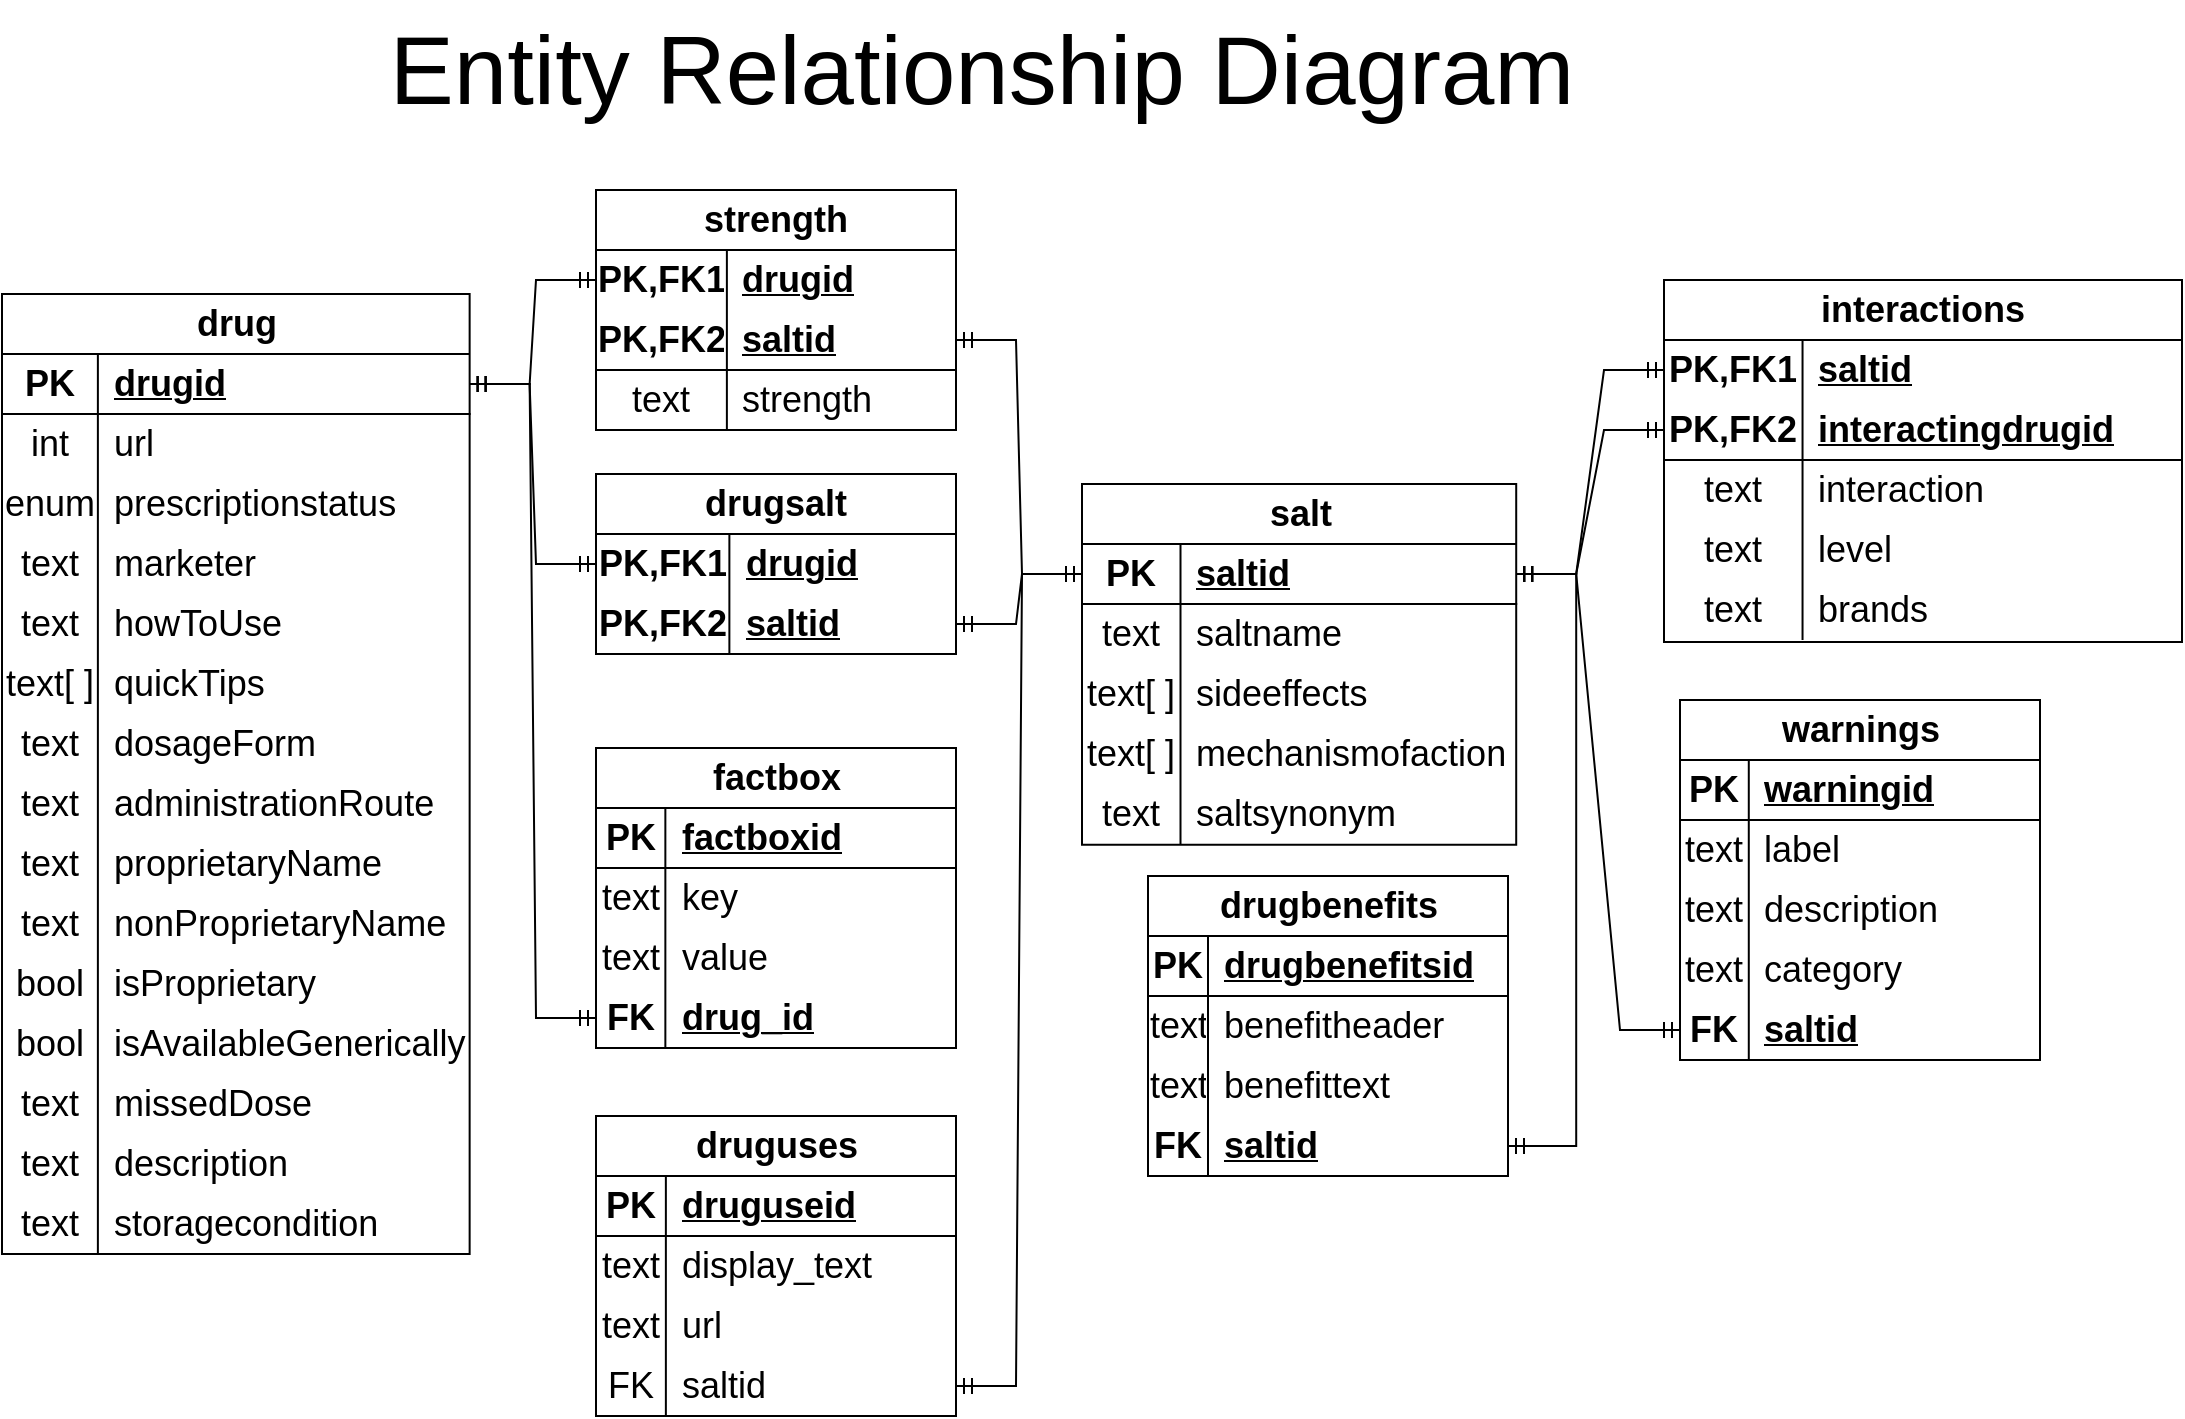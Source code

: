 <mxfile version="24.6.4" type="device">
  <diagram name="Page-1" id="pTBI3zSaVacUCrTwYpgG">
    <mxGraphModel dx="793" dy="909" grid="0" gridSize="10" guides="1" tooltips="1" connect="1" arrows="1" fold="1" page="0" pageScale="1" pageWidth="827" pageHeight="1169" math="0" shadow="0">
      <root>
        <mxCell id="0" />
        <mxCell id="1" parent="0" />
        <mxCell id="ZyoanFjpzhgomTl9I49N-1" value="&lt;font style=&quot;font-size: 18px;&quot;&gt;drug&lt;/font&gt;" style="shape=table;startSize=30;container=1;collapsible=1;childLayout=tableLayout;fixedRows=1;rowLines=0;fontStyle=1;align=center;resizeLast=1;html=1;" parent="1" vertex="1">
          <mxGeometry x="446" y="233" width="233.821" height="480" as="geometry" />
        </mxCell>
        <mxCell id="ZyoanFjpzhgomTl9I49N-2" value="" style="shape=tableRow;horizontal=0;startSize=0;swimlaneHead=0;swimlaneBody=0;fillColor=none;collapsible=0;dropTarget=0;points=[[0,0.5],[1,0.5]];portConstraint=eastwest;top=0;left=0;right=0;bottom=1;" parent="ZyoanFjpzhgomTl9I49N-1" vertex="1">
          <mxGeometry y="30" width="233.821" height="30" as="geometry" />
        </mxCell>
        <mxCell id="ZyoanFjpzhgomTl9I49N-3" value="&lt;font style=&quot;font-size: 18px;&quot;&gt;PK&lt;/font&gt;" style="shape=partialRectangle;connectable=0;fillColor=none;top=0;left=0;bottom=0;right=0;fontStyle=1;overflow=hidden;whiteSpace=wrap;html=1;" parent="ZyoanFjpzhgomTl9I49N-2" vertex="1">
          <mxGeometry width="47.938" height="30" as="geometry">
            <mxRectangle width="47.938" height="30" as="alternateBounds" />
          </mxGeometry>
        </mxCell>
        <mxCell id="ZyoanFjpzhgomTl9I49N-4" value="&lt;font style=&quot;font-size: 18px;&quot;&gt;drugid&lt;/font&gt;" style="shape=partialRectangle;connectable=0;fillColor=none;top=0;left=0;bottom=0;right=0;align=left;spacingLeft=6;fontStyle=5;overflow=hidden;whiteSpace=wrap;html=1;" parent="ZyoanFjpzhgomTl9I49N-2" vertex="1">
          <mxGeometry x="47.938" width="185.884" height="30" as="geometry">
            <mxRectangle width="185.884" height="30" as="alternateBounds" />
          </mxGeometry>
        </mxCell>
        <mxCell id="ZyoanFjpzhgomTl9I49N-5" value="" style="shape=tableRow;horizontal=0;startSize=0;swimlaneHead=0;swimlaneBody=0;fillColor=none;collapsible=0;dropTarget=0;points=[[0,0.5],[1,0.5]];portConstraint=eastwest;top=0;left=0;right=0;bottom=0;" parent="ZyoanFjpzhgomTl9I49N-1" vertex="1">
          <mxGeometry y="60" width="233.821" height="30" as="geometry" />
        </mxCell>
        <mxCell id="ZyoanFjpzhgomTl9I49N-6" value="&lt;font style=&quot;font-size: 18px;&quot;&gt;int&lt;/font&gt;" style="shape=partialRectangle;connectable=0;fillColor=none;top=0;left=0;bottom=0;right=0;editable=1;overflow=hidden;whiteSpace=wrap;html=1;" parent="ZyoanFjpzhgomTl9I49N-5" vertex="1">
          <mxGeometry width="47.938" height="30" as="geometry">
            <mxRectangle width="47.938" height="30" as="alternateBounds" />
          </mxGeometry>
        </mxCell>
        <mxCell id="ZyoanFjpzhgomTl9I49N-7" value="&lt;font style=&quot;font-size: 18px;&quot;&gt;url&lt;/font&gt;" style="shape=partialRectangle;connectable=0;fillColor=none;top=0;left=0;bottom=0;right=0;align=left;spacingLeft=6;overflow=hidden;whiteSpace=wrap;html=1;" parent="ZyoanFjpzhgomTl9I49N-5" vertex="1">
          <mxGeometry x="47.938" width="185.884" height="30" as="geometry">
            <mxRectangle width="185.884" height="30" as="alternateBounds" />
          </mxGeometry>
        </mxCell>
        <mxCell id="ZyoanFjpzhgomTl9I49N-8" value="" style="shape=tableRow;horizontal=0;startSize=0;swimlaneHead=0;swimlaneBody=0;fillColor=none;collapsible=0;dropTarget=0;points=[[0,0.5],[1,0.5]];portConstraint=eastwest;top=0;left=0;right=0;bottom=0;" parent="ZyoanFjpzhgomTl9I49N-1" vertex="1">
          <mxGeometry y="90" width="233.821" height="30" as="geometry" />
        </mxCell>
        <mxCell id="ZyoanFjpzhgomTl9I49N-9" value="&lt;font style=&quot;font-size: 18px;&quot;&gt;enum&lt;/font&gt;" style="shape=partialRectangle;connectable=0;fillColor=none;top=0;left=0;bottom=0;right=0;editable=1;overflow=hidden;whiteSpace=wrap;html=1;" parent="ZyoanFjpzhgomTl9I49N-8" vertex="1">
          <mxGeometry width="47.938" height="30" as="geometry">
            <mxRectangle width="47.938" height="30" as="alternateBounds" />
          </mxGeometry>
        </mxCell>
        <mxCell id="ZyoanFjpzhgomTl9I49N-10" value="&lt;font style=&quot;font-size: 18px;&quot;&gt;prescriptionstatus&lt;/font&gt;" style="shape=partialRectangle;connectable=0;fillColor=none;top=0;left=0;bottom=0;right=0;align=left;spacingLeft=6;overflow=hidden;whiteSpace=wrap;html=1;" parent="ZyoanFjpzhgomTl9I49N-8" vertex="1">
          <mxGeometry x="47.938" width="185.884" height="30" as="geometry">
            <mxRectangle width="185.884" height="30" as="alternateBounds" />
          </mxGeometry>
        </mxCell>
        <mxCell id="ZyoanFjpzhgomTl9I49N-11" value="" style="shape=tableRow;horizontal=0;startSize=0;swimlaneHead=0;swimlaneBody=0;fillColor=none;collapsible=0;dropTarget=0;points=[[0,0.5],[1,0.5]];portConstraint=eastwest;top=0;left=0;right=0;bottom=0;" parent="ZyoanFjpzhgomTl9I49N-1" vertex="1">
          <mxGeometry y="120" width="233.821" height="30" as="geometry" />
        </mxCell>
        <mxCell id="ZyoanFjpzhgomTl9I49N-12" value="&lt;font style=&quot;font-size: 18px;&quot;&gt;text&lt;/font&gt;" style="shape=partialRectangle;connectable=0;fillColor=none;top=0;left=0;bottom=0;right=0;editable=1;overflow=hidden;whiteSpace=wrap;html=1;" parent="ZyoanFjpzhgomTl9I49N-11" vertex="1">
          <mxGeometry width="47.938" height="30" as="geometry">
            <mxRectangle width="47.938" height="30" as="alternateBounds" />
          </mxGeometry>
        </mxCell>
        <mxCell id="ZyoanFjpzhgomTl9I49N-13" value="&lt;font style=&quot;font-size: 18px;&quot;&gt;marketer&lt;/font&gt;" style="shape=partialRectangle;connectable=0;fillColor=none;top=0;left=0;bottom=0;right=0;align=left;spacingLeft=6;overflow=hidden;whiteSpace=wrap;html=1;" parent="ZyoanFjpzhgomTl9I49N-11" vertex="1">
          <mxGeometry x="47.938" width="185.884" height="30" as="geometry">
            <mxRectangle width="185.884" height="30" as="alternateBounds" />
          </mxGeometry>
        </mxCell>
        <mxCell id="ZyoanFjpzhgomTl9I49N-35" style="shape=tableRow;horizontal=0;startSize=0;swimlaneHead=0;swimlaneBody=0;fillColor=none;collapsible=0;dropTarget=0;points=[[0,0.5],[1,0.5]];portConstraint=eastwest;top=0;left=0;right=0;bottom=0;" parent="ZyoanFjpzhgomTl9I49N-1" vertex="1">
          <mxGeometry y="150" width="233.821" height="30" as="geometry" />
        </mxCell>
        <mxCell id="ZyoanFjpzhgomTl9I49N-36" value="&lt;font style=&quot;font-size: 18px;&quot;&gt;text&lt;/font&gt;" style="shape=partialRectangle;connectable=0;fillColor=none;top=0;left=0;bottom=0;right=0;editable=1;overflow=hidden;whiteSpace=wrap;html=1;" parent="ZyoanFjpzhgomTl9I49N-35" vertex="1">
          <mxGeometry width="47.938" height="30" as="geometry">
            <mxRectangle width="47.938" height="30" as="alternateBounds" />
          </mxGeometry>
        </mxCell>
        <mxCell id="ZyoanFjpzhgomTl9I49N-37" value="&lt;font style=&quot;font-size: 18px;&quot;&gt;howToUse&lt;/font&gt;" style="shape=partialRectangle;connectable=0;fillColor=none;top=0;left=0;bottom=0;right=0;align=left;spacingLeft=6;overflow=hidden;whiteSpace=wrap;html=1;" parent="ZyoanFjpzhgomTl9I49N-35" vertex="1">
          <mxGeometry x="47.938" width="185.884" height="30" as="geometry">
            <mxRectangle width="185.884" height="30" as="alternateBounds" />
          </mxGeometry>
        </mxCell>
        <mxCell id="ZyoanFjpzhgomTl9I49N-32" style="shape=tableRow;horizontal=0;startSize=0;swimlaneHead=0;swimlaneBody=0;fillColor=none;collapsible=0;dropTarget=0;points=[[0,0.5],[1,0.5]];portConstraint=eastwest;top=0;left=0;right=0;bottom=0;" parent="ZyoanFjpzhgomTl9I49N-1" vertex="1">
          <mxGeometry y="180" width="233.821" height="30" as="geometry" />
        </mxCell>
        <mxCell id="ZyoanFjpzhgomTl9I49N-33" value="&lt;font style=&quot;font-size: 18px;&quot;&gt;text[ ]&lt;/font&gt;" style="shape=partialRectangle;connectable=0;fillColor=none;top=0;left=0;bottom=0;right=0;editable=1;overflow=hidden;whiteSpace=wrap;html=1;" parent="ZyoanFjpzhgomTl9I49N-32" vertex="1">
          <mxGeometry width="47.938" height="30" as="geometry">
            <mxRectangle width="47.938" height="30" as="alternateBounds" />
          </mxGeometry>
        </mxCell>
        <mxCell id="ZyoanFjpzhgomTl9I49N-34" value="&lt;font style=&quot;font-size: 18px;&quot;&gt;quickTips&lt;/font&gt;" style="shape=partialRectangle;connectable=0;fillColor=none;top=0;left=0;bottom=0;right=0;align=left;spacingLeft=6;overflow=hidden;whiteSpace=wrap;html=1;" parent="ZyoanFjpzhgomTl9I49N-32" vertex="1">
          <mxGeometry x="47.938" width="185.884" height="30" as="geometry">
            <mxRectangle width="185.884" height="30" as="alternateBounds" />
          </mxGeometry>
        </mxCell>
        <mxCell id="ZyoanFjpzhgomTl9I49N-29" style="shape=tableRow;horizontal=0;startSize=0;swimlaneHead=0;swimlaneBody=0;fillColor=none;collapsible=0;dropTarget=0;points=[[0,0.5],[1,0.5]];portConstraint=eastwest;top=0;left=0;right=0;bottom=0;" parent="ZyoanFjpzhgomTl9I49N-1" vertex="1">
          <mxGeometry y="210" width="233.821" height="30" as="geometry" />
        </mxCell>
        <mxCell id="ZyoanFjpzhgomTl9I49N-30" value="&lt;font style=&quot;font-size: 18px;&quot;&gt;text&lt;/font&gt;" style="shape=partialRectangle;connectable=0;fillColor=none;top=0;left=0;bottom=0;right=0;editable=1;overflow=hidden;whiteSpace=wrap;html=1;" parent="ZyoanFjpzhgomTl9I49N-29" vertex="1">
          <mxGeometry width="47.938" height="30" as="geometry">
            <mxRectangle width="47.938" height="30" as="alternateBounds" />
          </mxGeometry>
        </mxCell>
        <mxCell id="ZyoanFjpzhgomTl9I49N-31" value="&lt;font style=&quot;font-size: 18px;&quot;&gt;dosageForm&lt;/font&gt;" style="shape=partialRectangle;connectable=0;fillColor=none;top=0;left=0;bottom=0;right=0;align=left;spacingLeft=6;overflow=hidden;whiteSpace=wrap;html=1;" parent="ZyoanFjpzhgomTl9I49N-29" vertex="1">
          <mxGeometry x="47.938" width="185.884" height="30" as="geometry">
            <mxRectangle width="185.884" height="30" as="alternateBounds" />
          </mxGeometry>
        </mxCell>
        <mxCell id="ZyoanFjpzhgomTl9I49N-26" style="shape=tableRow;horizontal=0;startSize=0;swimlaneHead=0;swimlaneBody=0;fillColor=none;collapsible=0;dropTarget=0;points=[[0,0.5],[1,0.5]];portConstraint=eastwest;top=0;left=0;right=0;bottom=0;" parent="ZyoanFjpzhgomTl9I49N-1" vertex="1">
          <mxGeometry y="240" width="233.821" height="30" as="geometry" />
        </mxCell>
        <mxCell id="ZyoanFjpzhgomTl9I49N-27" value="&lt;font style=&quot;font-size: 18px;&quot;&gt;text&lt;/font&gt;" style="shape=partialRectangle;connectable=0;fillColor=none;top=0;left=0;bottom=0;right=0;editable=1;overflow=hidden;whiteSpace=wrap;html=1;" parent="ZyoanFjpzhgomTl9I49N-26" vertex="1">
          <mxGeometry width="47.938" height="30" as="geometry">
            <mxRectangle width="47.938" height="30" as="alternateBounds" />
          </mxGeometry>
        </mxCell>
        <mxCell id="ZyoanFjpzhgomTl9I49N-28" value="&lt;font style=&quot;font-size: 18px;&quot;&gt;administrationRoute&lt;/font&gt;" style="shape=partialRectangle;connectable=0;fillColor=none;top=0;left=0;bottom=0;right=0;align=left;spacingLeft=6;overflow=hidden;whiteSpace=wrap;html=1;" parent="ZyoanFjpzhgomTl9I49N-26" vertex="1">
          <mxGeometry x="47.938" width="185.884" height="30" as="geometry">
            <mxRectangle width="185.884" height="30" as="alternateBounds" />
          </mxGeometry>
        </mxCell>
        <mxCell id="ZyoanFjpzhgomTl9I49N-23" style="shape=tableRow;horizontal=0;startSize=0;swimlaneHead=0;swimlaneBody=0;fillColor=none;collapsible=0;dropTarget=0;points=[[0,0.5],[1,0.5]];portConstraint=eastwest;top=0;left=0;right=0;bottom=0;" parent="ZyoanFjpzhgomTl9I49N-1" vertex="1">
          <mxGeometry y="270" width="233.821" height="30" as="geometry" />
        </mxCell>
        <mxCell id="ZyoanFjpzhgomTl9I49N-24" value="&lt;font style=&quot;font-size: 18px;&quot;&gt;text&lt;/font&gt;" style="shape=partialRectangle;connectable=0;fillColor=none;top=0;left=0;bottom=0;right=0;editable=1;overflow=hidden;whiteSpace=wrap;html=1;" parent="ZyoanFjpzhgomTl9I49N-23" vertex="1">
          <mxGeometry width="47.938" height="30" as="geometry">
            <mxRectangle width="47.938" height="30" as="alternateBounds" />
          </mxGeometry>
        </mxCell>
        <mxCell id="ZyoanFjpzhgomTl9I49N-25" value="&lt;font style=&quot;font-size: 18px;&quot;&gt;proprietaryName&lt;/font&gt;" style="shape=partialRectangle;connectable=0;fillColor=none;top=0;left=0;bottom=0;right=0;align=left;spacingLeft=6;overflow=hidden;whiteSpace=wrap;html=1;" parent="ZyoanFjpzhgomTl9I49N-23" vertex="1">
          <mxGeometry x="47.938" width="185.884" height="30" as="geometry">
            <mxRectangle width="185.884" height="30" as="alternateBounds" />
          </mxGeometry>
        </mxCell>
        <mxCell id="ZyoanFjpzhgomTl9I49N-20" style="shape=tableRow;horizontal=0;startSize=0;swimlaneHead=0;swimlaneBody=0;fillColor=none;collapsible=0;dropTarget=0;points=[[0,0.5],[1,0.5]];portConstraint=eastwest;top=0;left=0;right=0;bottom=0;" parent="ZyoanFjpzhgomTl9I49N-1" vertex="1">
          <mxGeometry y="300" width="233.821" height="30" as="geometry" />
        </mxCell>
        <mxCell id="ZyoanFjpzhgomTl9I49N-21" value="&lt;font style=&quot;font-size: 18px;&quot;&gt;text&lt;/font&gt;" style="shape=partialRectangle;connectable=0;fillColor=none;top=0;left=0;bottom=0;right=0;editable=1;overflow=hidden;whiteSpace=wrap;html=1;" parent="ZyoanFjpzhgomTl9I49N-20" vertex="1">
          <mxGeometry width="47.938" height="30" as="geometry">
            <mxRectangle width="47.938" height="30" as="alternateBounds" />
          </mxGeometry>
        </mxCell>
        <mxCell id="ZyoanFjpzhgomTl9I49N-22" value="&lt;font style=&quot;font-size: 18px;&quot;&gt;nonP&lt;span style=&quot;background-color: initial;&quot;&gt;roprietaryName&lt;/span&gt;&lt;/font&gt;" style="shape=partialRectangle;connectable=0;fillColor=none;top=0;left=0;bottom=0;right=0;align=left;spacingLeft=6;overflow=hidden;whiteSpace=wrap;html=1;" parent="ZyoanFjpzhgomTl9I49N-20" vertex="1">
          <mxGeometry x="47.938" width="185.884" height="30" as="geometry">
            <mxRectangle width="185.884" height="30" as="alternateBounds" />
          </mxGeometry>
        </mxCell>
        <mxCell id="ZyoanFjpzhgomTl9I49N-17" style="shape=tableRow;horizontal=0;startSize=0;swimlaneHead=0;swimlaneBody=0;fillColor=none;collapsible=0;dropTarget=0;points=[[0,0.5],[1,0.5]];portConstraint=eastwest;top=0;left=0;right=0;bottom=0;" parent="ZyoanFjpzhgomTl9I49N-1" vertex="1">
          <mxGeometry y="330" width="233.821" height="30" as="geometry" />
        </mxCell>
        <mxCell id="ZyoanFjpzhgomTl9I49N-18" value="&lt;font style=&quot;font-size: 18px;&quot;&gt;bool&lt;/font&gt;" style="shape=partialRectangle;connectable=0;fillColor=none;top=0;left=0;bottom=0;right=0;editable=1;overflow=hidden;whiteSpace=wrap;html=1;" parent="ZyoanFjpzhgomTl9I49N-17" vertex="1">
          <mxGeometry width="47.938" height="30" as="geometry">
            <mxRectangle width="47.938" height="30" as="alternateBounds" />
          </mxGeometry>
        </mxCell>
        <mxCell id="ZyoanFjpzhgomTl9I49N-19" value="&lt;font style=&quot;font-size: 18px;&quot;&gt;isProprietary&lt;/font&gt;" style="shape=partialRectangle;connectable=0;fillColor=none;top=0;left=0;bottom=0;right=0;align=left;spacingLeft=6;overflow=hidden;whiteSpace=wrap;html=1;" parent="ZyoanFjpzhgomTl9I49N-17" vertex="1">
          <mxGeometry x="47.938" width="185.884" height="30" as="geometry">
            <mxRectangle width="185.884" height="30" as="alternateBounds" />
          </mxGeometry>
        </mxCell>
        <mxCell id="ZyoanFjpzhgomTl9I49N-14" style="shape=tableRow;horizontal=0;startSize=0;swimlaneHead=0;swimlaneBody=0;fillColor=none;collapsible=0;dropTarget=0;points=[[0,0.5],[1,0.5]];portConstraint=eastwest;top=0;left=0;right=0;bottom=0;" parent="ZyoanFjpzhgomTl9I49N-1" vertex="1">
          <mxGeometry y="360" width="233.821" height="30" as="geometry" />
        </mxCell>
        <mxCell id="ZyoanFjpzhgomTl9I49N-15" value="&lt;font style=&quot;font-size: 18px;&quot;&gt;bool&lt;/font&gt;" style="shape=partialRectangle;connectable=0;fillColor=none;top=0;left=0;bottom=0;right=0;editable=1;overflow=hidden;whiteSpace=wrap;html=1;" parent="ZyoanFjpzhgomTl9I49N-14" vertex="1">
          <mxGeometry width="47.938" height="30" as="geometry">
            <mxRectangle width="47.938" height="30" as="alternateBounds" />
          </mxGeometry>
        </mxCell>
        <mxCell id="ZyoanFjpzhgomTl9I49N-16" value="&lt;font style=&quot;font-size: 18px;&quot;&gt;isAvailableGenerically&lt;/font&gt;" style="shape=partialRectangle;connectable=0;fillColor=none;top=0;left=0;bottom=0;right=0;align=left;spacingLeft=6;overflow=hidden;whiteSpace=wrap;html=1;" parent="ZyoanFjpzhgomTl9I49N-14" vertex="1">
          <mxGeometry x="47.938" width="185.884" height="30" as="geometry">
            <mxRectangle width="185.884" height="30" as="alternateBounds" />
          </mxGeometry>
        </mxCell>
        <mxCell id="ZyoanFjpzhgomTl9I49N-51" style="shape=tableRow;horizontal=0;startSize=0;swimlaneHead=0;swimlaneBody=0;fillColor=none;collapsible=0;dropTarget=0;points=[[0,0.5],[1,0.5]];portConstraint=eastwest;top=0;left=0;right=0;bottom=0;" parent="ZyoanFjpzhgomTl9I49N-1" vertex="1">
          <mxGeometry y="390" width="233.821" height="30" as="geometry" />
        </mxCell>
        <mxCell id="ZyoanFjpzhgomTl9I49N-52" value="&lt;font style=&quot;font-size: 18px;&quot;&gt;text&lt;/font&gt;" style="shape=partialRectangle;connectable=0;fillColor=none;top=0;left=0;bottom=0;right=0;editable=1;overflow=hidden;whiteSpace=wrap;html=1;" parent="ZyoanFjpzhgomTl9I49N-51" vertex="1">
          <mxGeometry width="47.938" height="30" as="geometry">
            <mxRectangle width="47.938" height="30" as="alternateBounds" />
          </mxGeometry>
        </mxCell>
        <mxCell id="ZyoanFjpzhgomTl9I49N-53" value="&lt;font style=&quot;font-size: 18px;&quot;&gt;missedDose&lt;/font&gt;" style="shape=partialRectangle;connectable=0;fillColor=none;top=0;left=0;bottom=0;right=0;align=left;spacingLeft=6;overflow=hidden;whiteSpace=wrap;html=1;" parent="ZyoanFjpzhgomTl9I49N-51" vertex="1">
          <mxGeometry x="47.938" width="185.884" height="30" as="geometry">
            <mxRectangle width="185.884" height="30" as="alternateBounds" />
          </mxGeometry>
        </mxCell>
        <mxCell id="ZyoanFjpzhgomTl9I49N-48" style="shape=tableRow;horizontal=0;startSize=0;swimlaneHead=0;swimlaneBody=0;fillColor=none;collapsible=0;dropTarget=0;points=[[0,0.5],[1,0.5]];portConstraint=eastwest;top=0;left=0;right=0;bottom=0;" parent="ZyoanFjpzhgomTl9I49N-1" vertex="1">
          <mxGeometry y="420" width="233.821" height="30" as="geometry" />
        </mxCell>
        <mxCell id="ZyoanFjpzhgomTl9I49N-49" value="&lt;font style=&quot;font-size: 18px;&quot;&gt;text&lt;/font&gt;" style="shape=partialRectangle;connectable=0;fillColor=none;top=0;left=0;bottom=0;right=0;editable=1;overflow=hidden;whiteSpace=wrap;html=1;" parent="ZyoanFjpzhgomTl9I49N-48" vertex="1">
          <mxGeometry width="47.938" height="30" as="geometry">
            <mxRectangle width="47.938" height="30" as="alternateBounds" />
          </mxGeometry>
        </mxCell>
        <mxCell id="ZyoanFjpzhgomTl9I49N-50" value="&lt;font style=&quot;font-size: 18px;&quot;&gt;description&lt;/font&gt;" style="shape=partialRectangle;connectable=0;fillColor=none;top=0;left=0;bottom=0;right=0;align=left;spacingLeft=6;overflow=hidden;whiteSpace=wrap;html=1;" parent="ZyoanFjpzhgomTl9I49N-48" vertex="1">
          <mxGeometry x="47.938" width="185.884" height="30" as="geometry">
            <mxRectangle width="185.884" height="30" as="alternateBounds" />
          </mxGeometry>
        </mxCell>
        <mxCell id="ZyoanFjpzhgomTl9I49N-42" style="shape=tableRow;horizontal=0;startSize=0;swimlaneHead=0;swimlaneBody=0;fillColor=none;collapsible=0;dropTarget=0;points=[[0,0.5],[1,0.5]];portConstraint=eastwest;top=0;left=0;right=0;bottom=0;" parent="ZyoanFjpzhgomTl9I49N-1" vertex="1">
          <mxGeometry y="450" width="233.821" height="30" as="geometry" />
        </mxCell>
        <mxCell id="ZyoanFjpzhgomTl9I49N-43" value="&lt;font style=&quot;font-size: 18px;&quot;&gt;text&lt;/font&gt;" style="shape=partialRectangle;connectable=0;fillColor=none;top=0;left=0;bottom=0;right=0;editable=1;overflow=hidden;whiteSpace=wrap;html=1;" parent="ZyoanFjpzhgomTl9I49N-42" vertex="1">
          <mxGeometry width="47.938" height="30" as="geometry">
            <mxRectangle width="47.938" height="30" as="alternateBounds" />
          </mxGeometry>
        </mxCell>
        <mxCell id="ZyoanFjpzhgomTl9I49N-44" value="&lt;font style=&quot;font-size: 18px;&quot;&gt;storagecondition&lt;/font&gt;" style="shape=partialRectangle;connectable=0;fillColor=none;top=0;left=0;bottom=0;right=0;align=left;spacingLeft=6;overflow=hidden;whiteSpace=wrap;html=1;" parent="ZyoanFjpzhgomTl9I49N-42" vertex="1">
          <mxGeometry x="47.938" width="185.884" height="30" as="geometry">
            <mxRectangle width="185.884" height="30" as="alternateBounds" />
          </mxGeometry>
        </mxCell>
        <mxCell id="ZyoanFjpzhgomTl9I49N-54" value="&lt;font style=&quot;font-size: 18px;&quot;&gt;factbox&lt;/font&gt;" style="shape=table;startSize=30;container=1;collapsible=1;childLayout=tableLayout;fixedRows=1;rowLines=0;fontStyle=1;align=center;resizeLast=1;html=1;" parent="1" vertex="1">
          <mxGeometry x="743" y="460" width="180" height="150" as="geometry" />
        </mxCell>
        <mxCell id="ZyoanFjpzhgomTl9I49N-55" value="" style="shape=tableRow;horizontal=0;startSize=0;swimlaneHead=0;swimlaneBody=0;fillColor=none;collapsible=0;dropTarget=0;points=[[0,0.5],[1,0.5]];portConstraint=eastwest;top=0;left=0;right=0;bottom=1;" parent="ZyoanFjpzhgomTl9I49N-54" vertex="1">
          <mxGeometry y="30" width="180" height="30" as="geometry" />
        </mxCell>
        <mxCell id="ZyoanFjpzhgomTl9I49N-56" value="&lt;font style=&quot;font-size: 18px;&quot;&gt;PK&lt;/font&gt;" style="shape=partialRectangle;connectable=0;fillColor=none;top=0;left=0;bottom=0;right=0;fontStyle=1;overflow=hidden;whiteSpace=wrap;html=1;" parent="ZyoanFjpzhgomTl9I49N-55" vertex="1">
          <mxGeometry width="34.679" height="30" as="geometry">
            <mxRectangle width="34.679" height="30" as="alternateBounds" />
          </mxGeometry>
        </mxCell>
        <mxCell id="ZyoanFjpzhgomTl9I49N-57" value="&lt;font style=&quot;font-size: 18px;&quot;&gt;factboxid&lt;/font&gt;" style="shape=partialRectangle;connectable=0;fillColor=none;top=0;left=0;bottom=0;right=0;align=left;spacingLeft=6;fontStyle=5;overflow=hidden;whiteSpace=wrap;html=1;" parent="ZyoanFjpzhgomTl9I49N-55" vertex="1">
          <mxGeometry x="34.679" width="145.321" height="30" as="geometry">
            <mxRectangle width="145.321" height="30" as="alternateBounds" />
          </mxGeometry>
        </mxCell>
        <mxCell id="ZyoanFjpzhgomTl9I49N-58" value="" style="shape=tableRow;horizontal=0;startSize=0;swimlaneHead=0;swimlaneBody=0;fillColor=none;collapsible=0;dropTarget=0;points=[[0,0.5],[1,0.5]];portConstraint=eastwest;top=0;left=0;right=0;bottom=0;" parent="ZyoanFjpzhgomTl9I49N-54" vertex="1">
          <mxGeometry y="60" width="180" height="30" as="geometry" />
        </mxCell>
        <mxCell id="ZyoanFjpzhgomTl9I49N-59" value="&lt;font style=&quot;font-size: 18px;&quot;&gt;text&lt;/font&gt;" style="shape=partialRectangle;connectable=0;fillColor=none;top=0;left=0;bottom=0;right=0;editable=1;overflow=hidden;whiteSpace=wrap;html=1;" parent="ZyoanFjpzhgomTl9I49N-58" vertex="1">
          <mxGeometry width="34.679" height="30" as="geometry">
            <mxRectangle width="34.679" height="30" as="alternateBounds" />
          </mxGeometry>
        </mxCell>
        <mxCell id="ZyoanFjpzhgomTl9I49N-60" value="&lt;font style=&quot;font-size: 18px;&quot;&gt;key&lt;/font&gt;" style="shape=partialRectangle;connectable=0;fillColor=none;top=0;left=0;bottom=0;right=0;align=left;spacingLeft=6;overflow=hidden;whiteSpace=wrap;html=1;" parent="ZyoanFjpzhgomTl9I49N-58" vertex="1">
          <mxGeometry x="34.679" width="145.321" height="30" as="geometry">
            <mxRectangle width="145.321" height="30" as="alternateBounds" />
          </mxGeometry>
        </mxCell>
        <mxCell id="ZyoanFjpzhgomTl9I49N-61" value="" style="shape=tableRow;horizontal=0;startSize=0;swimlaneHead=0;swimlaneBody=0;fillColor=none;collapsible=0;dropTarget=0;points=[[0,0.5],[1,0.5]];portConstraint=eastwest;top=0;left=0;right=0;bottom=0;" parent="ZyoanFjpzhgomTl9I49N-54" vertex="1">
          <mxGeometry y="90" width="180" height="30" as="geometry" />
        </mxCell>
        <mxCell id="ZyoanFjpzhgomTl9I49N-62" value="&lt;font style=&quot;font-size: 18px;&quot;&gt;text&lt;/font&gt;" style="shape=partialRectangle;connectable=0;fillColor=none;top=0;left=0;bottom=0;right=0;editable=1;overflow=hidden;whiteSpace=wrap;html=1;" parent="ZyoanFjpzhgomTl9I49N-61" vertex="1">
          <mxGeometry width="34.679" height="30" as="geometry">
            <mxRectangle width="34.679" height="30" as="alternateBounds" />
          </mxGeometry>
        </mxCell>
        <mxCell id="ZyoanFjpzhgomTl9I49N-63" value="&lt;font style=&quot;font-size: 18px;&quot;&gt;value&lt;/font&gt;" style="shape=partialRectangle;connectable=0;fillColor=none;top=0;left=0;bottom=0;right=0;align=left;spacingLeft=6;overflow=hidden;whiteSpace=wrap;html=1;" parent="ZyoanFjpzhgomTl9I49N-61" vertex="1">
          <mxGeometry x="34.679" width="145.321" height="30" as="geometry">
            <mxRectangle width="145.321" height="30" as="alternateBounds" />
          </mxGeometry>
        </mxCell>
        <mxCell id="ZyoanFjpzhgomTl9I49N-64" value="" style="shape=tableRow;horizontal=0;startSize=0;swimlaneHead=0;swimlaneBody=0;fillColor=none;collapsible=0;dropTarget=0;points=[[0,0.5],[1,0.5]];portConstraint=eastwest;top=0;left=0;right=0;bottom=0;" parent="ZyoanFjpzhgomTl9I49N-54" vertex="1">
          <mxGeometry y="120" width="180" height="30" as="geometry" />
        </mxCell>
        <mxCell id="ZyoanFjpzhgomTl9I49N-65" value="&lt;b&gt;&lt;font style=&quot;font-size: 18px;&quot;&gt;FK&lt;/font&gt;&lt;/b&gt;" style="shape=partialRectangle;connectable=0;fillColor=none;top=0;left=0;bottom=0;right=0;editable=1;overflow=hidden;whiteSpace=wrap;html=1;" parent="ZyoanFjpzhgomTl9I49N-64" vertex="1">
          <mxGeometry width="34.679" height="30" as="geometry">
            <mxRectangle width="34.679" height="30" as="alternateBounds" />
          </mxGeometry>
        </mxCell>
        <mxCell id="ZyoanFjpzhgomTl9I49N-66" value="&lt;b&gt;&lt;u&gt;&lt;font style=&quot;font-size: 18px;&quot;&gt;drug_id&lt;/font&gt;&lt;/u&gt;&lt;/b&gt;" style="shape=partialRectangle;connectable=0;fillColor=none;top=0;left=0;bottom=0;right=0;align=left;spacingLeft=6;overflow=hidden;whiteSpace=wrap;html=1;" parent="ZyoanFjpzhgomTl9I49N-64" vertex="1">
          <mxGeometry x="34.679" width="145.321" height="30" as="geometry">
            <mxRectangle width="145.321" height="30" as="alternateBounds" />
          </mxGeometry>
        </mxCell>
        <mxCell id="tWSjekGRs15QOBZ1QBtM-1" value="" style="edgeStyle=entityRelationEdgeStyle;fontSize=12;html=1;endArrow=ERmandOne;startArrow=ERmandOne;rounded=0;" parent="1" source="ZyoanFjpzhgomTl9I49N-64" target="ZyoanFjpzhgomTl9I49N-2" edge="1">
          <mxGeometry width="100" height="100" relative="1" as="geometry">
            <mxPoint x="486" y="453" as="sourcePoint" />
            <mxPoint x="586" y="353" as="targetPoint" />
          </mxGeometry>
        </mxCell>
        <mxCell id="tWSjekGRs15QOBZ1QBtM-16" value="&lt;font style=&quot;font-size: 18px;&quot;&gt;salt&lt;/font&gt;" style="shape=table;startSize=30;container=1;collapsible=1;childLayout=tableLayout;fixedRows=1;rowLines=0;fontStyle=1;align=center;resizeLast=1;html=1;" parent="1" vertex="1">
          <mxGeometry x="986" y="328" width="217.107" height="180.321" as="geometry" />
        </mxCell>
        <mxCell id="tWSjekGRs15QOBZ1QBtM-17" value="" style="shape=tableRow;horizontal=0;startSize=0;swimlaneHead=0;swimlaneBody=0;fillColor=none;collapsible=0;dropTarget=0;points=[[0,0.5],[1,0.5]];portConstraint=eastwest;top=0;left=0;right=0;bottom=1;" parent="tWSjekGRs15QOBZ1QBtM-16" vertex="1">
          <mxGeometry y="30" width="217.107" height="30" as="geometry" />
        </mxCell>
        <mxCell id="tWSjekGRs15QOBZ1QBtM-18" value="&lt;font style=&quot;font-size: 18px;&quot;&gt;PK&lt;/font&gt;" style="shape=partialRectangle;connectable=0;fillColor=none;top=0;left=0;bottom=0;right=0;fontStyle=1;overflow=hidden;whiteSpace=wrap;html=1;" parent="tWSjekGRs15QOBZ1QBtM-17" vertex="1">
          <mxGeometry width="49.25" height="30" as="geometry">
            <mxRectangle width="49.25" height="30" as="alternateBounds" />
          </mxGeometry>
        </mxCell>
        <mxCell id="tWSjekGRs15QOBZ1QBtM-19" value="&lt;font style=&quot;font-size: 18px;&quot;&gt;saltid&lt;/font&gt;" style="shape=partialRectangle;connectable=0;fillColor=none;top=0;left=0;bottom=0;right=0;align=left;spacingLeft=6;fontStyle=5;overflow=hidden;whiteSpace=wrap;html=1;" parent="tWSjekGRs15QOBZ1QBtM-17" vertex="1">
          <mxGeometry x="49.25" width="167.857" height="30" as="geometry">
            <mxRectangle width="167.857" height="30" as="alternateBounds" />
          </mxGeometry>
        </mxCell>
        <mxCell id="tWSjekGRs15QOBZ1QBtM-20" value="" style="shape=tableRow;horizontal=0;startSize=0;swimlaneHead=0;swimlaneBody=0;fillColor=none;collapsible=0;dropTarget=0;points=[[0,0.5],[1,0.5]];portConstraint=eastwest;top=0;left=0;right=0;bottom=0;" parent="tWSjekGRs15QOBZ1QBtM-16" vertex="1">
          <mxGeometry y="60" width="217.107" height="30" as="geometry" />
        </mxCell>
        <mxCell id="tWSjekGRs15QOBZ1QBtM-21" value="&lt;font style=&quot;font-size: 18px;&quot;&gt;text&lt;/font&gt;" style="shape=partialRectangle;connectable=0;fillColor=none;top=0;left=0;bottom=0;right=0;editable=1;overflow=hidden;whiteSpace=wrap;html=1;" parent="tWSjekGRs15QOBZ1QBtM-20" vertex="1">
          <mxGeometry width="49.25" height="30" as="geometry">
            <mxRectangle width="49.25" height="30" as="alternateBounds" />
          </mxGeometry>
        </mxCell>
        <mxCell id="tWSjekGRs15QOBZ1QBtM-22" value="&lt;font style=&quot;font-size: 18px;&quot;&gt;saltname&lt;/font&gt;" style="shape=partialRectangle;connectable=0;fillColor=none;top=0;left=0;bottom=0;right=0;align=left;spacingLeft=6;overflow=hidden;whiteSpace=wrap;html=1;" parent="tWSjekGRs15QOBZ1QBtM-20" vertex="1">
          <mxGeometry x="49.25" width="167.857" height="30" as="geometry">
            <mxRectangle width="167.857" height="30" as="alternateBounds" />
          </mxGeometry>
        </mxCell>
        <mxCell id="tWSjekGRs15QOBZ1QBtM-23" value="" style="shape=tableRow;horizontal=0;startSize=0;swimlaneHead=0;swimlaneBody=0;fillColor=none;collapsible=0;dropTarget=0;points=[[0,0.5],[1,0.5]];portConstraint=eastwest;top=0;left=0;right=0;bottom=0;" parent="tWSjekGRs15QOBZ1QBtM-16" vertex="1">
          <mxGeometry y="90" width="217.107" height="30" as="geometry" />
        </mxCell>
        <mxCell id="tWSjekGRs15QOBZ1QBtM-24" value="&lt;font style=&quot;font-size: 18px;&quot;&gt;text[ ]&lt;/font&gt;" style="shape=partialRectangle;connectable=0;fillColor=none;top=0;left=0;bottom=0;right=0;editable=1;overflow=hidden;whiteSpace=wrap;html=1;" parent="tWSjekGRs15QOBZ1QBtM-23" vertex="1">
          <mxGeometry width="49.25" height="30" as="geometry">
            <mxRectangle width="49.25" height="30" as="alternateBounds" />
          </mxGeometry>
        </mxCell>
        <mxCell id="tWSjekGRs15QOBZ1QBtM-25" value="&lt;font style=&quot;font-size: 18px;&quot;&gt;sideeffects&lt;/font&gt;" style="shape=partialRectangle;connectable=0;fillColor=none;top=0;left=0;bottom=0;right=0;align=left;spacingLeft=6;overflow=hidden;whiteSpace=wrap;html=1;" parent="tWSjekGRs15QOBZ1QBtM-23" vertex="1">
          <mxGeometry x="49.25" width="167.857" height="30" as="geometry">
            <mxRectangle width="167.857" height="30" as="alternateBounds" />
          </mxGeometry>
        </mxCell>
        <mxCell id="tWSjekGRs15QOBZ1QBtM-26" value="" style="shape=tableRow;horizontal=0;startSize=0;swimlaneHead=0;swimlaneBody=0;fillColor=none;collapsible=0;dropTarget=0;points=[[0,0.5],[1,0.5]];portConstraint=eastwest;top=0;left=0;right=0;bottom=0;" parent="tWSjekGRs15QOBZ1QBtM-16" vertex="1">
          <mxGeometry y="120" width="217.107" height="30" as="geometry" />
        </mxCell>
        <mxCell id="tWSjekGRs15QOBZ1QBtM-27" value="&lt;font style=&quot;font-size: 18px;&quot;&gt;text[ ]&lt;/font&gt;" style="shape=partialRectangle;connectable=0;fillColor=none;top=0;left=0;bottom=0;right=0;editable=1;overflow=hidden;whiteSpace=wrap;html=1;" parent="tWSjekGRs15QOBZ1QBtM-26" vertex="1">
          <mxGeometry width="49.25" height="30" as="geometry">
            <mxRectangle width="49.25" height="30" as="alternateBounds" />
          </mxGeometry>
        </mxCell>
        <mxCell id="tWSjekGRs15QOBZ1QBtM-28" value="&lt;font style=&quot;font-size: 18px;&quot;&gt;mechanismofaction&lt;/font&gt;" style="shape=partialRectangle;connectable=0;fillColor=none;top=0;left=0;bottom=0;right=0;align=left;spacingLeft=6;overflow=hidden;whiteSpace=wrap;html=1;" parent="tWSjekGRs15QOBZ1QBtM-26" vertex="1">
          <mxGeometry x="49.25" width="167.857" height="30" as="geometry">
            <mxRectangle width="167.857" height="30" as="alternateBounds" />
          </mxGeometry>
        </mxCell>
        <mxCell id="tWSjekGRs15QOBZ1QBtM-29" style="shape=tableRow;horizontal=0;startSize=0;swimlaneHead=0;swimlaneBody=0;fillColor=none;collapsible=0;dropTarget=0;points=[[0,0.5],[1,0.5]];portConstraint=eastwest;top=0;left=0;right=0;bottom=0;" parent="tWSjekGRs15QOBZ1QBtM-16" vertex="1">
          <mxGeometry y="150" width="217.107" height="30" as="geometry" />
        </mxCell>
        <mxCell id="tWSjekGRs15QOBZ1QBtM-30" value="&lt;font style=&quot;font-size: 18px;&quot;&gt;text&lt;/font&gt;" style="shape=partialRectangle;connectable=0;fillColor=none;top=0;left=0;bottom=0;right=0;editable=1;overflow=hidden;whiteSpace=wrap;html=1;" parent="tWSjekGRs15QOBZ1QBtM-29" vertex="1">
          <mxGeometry width="49.25" height="30" as="geometry">
            <mxRectangle width="49.25" height="30" as="alternateBounds" />
          </mxGeometry>
        </mxCell>
        <mxCell id="tWSjekGRs15QOBZ1QBtM-31" value="&lt;font style=&quot;font-size: 18px;&quot;&gt;saltsynonym&lt;/font&gt;" style="shape=partialRectangle;connectable=0;fillColor=none;top=0;left=0;bottom=0;right=0;align=left;spacingLeft=6;overflow=hidden;whiteSpace=wrap;html=1;" parent="tWSjekGRs15QOBZ1QBtM-29" vertex="1">
          <mxGeometry x="49.25" width="167.857" height="30" as="geometry">
            <mxRectangle width="167.857" height="30" as="alternateBounds" />
          </mxGeometry>
        </mxCell>
        <mxCell id="tWSjekGRs15QOBZ1QBtM-58" value="&lt;font style=&quot;font-size: 18px;&quot;&gt;drugsalt&lt;/font&gt;" style="shape=table;startSize=30;container=1;collapsible=1;childLayout=tableLayout;fixedRows=1;rowLines=0;fontStyle=1;align=center;resizeLast=1;html=1;whiteSpace=wrap;" parent="1" vertex="1">
          <mxGeometry x="743" y="323" width="180" height="90" as="geometry" />
        </mxCell>
        <mxCell id="tWSjekGRs15QOBZ1QBtM-59" value="" style="shape=tableRow;horizontal=0;startSize=0;swimlaneHead=0;swimlaneBody=0;fillColor=none;collapsible=0;dropTarget=0;points=[[0,0.5],[1,0.5]];portConstraint=eastwest;top=0;left=0;right=0;bottom=0;html=1;" parent="tWSjekGRs15QOBZ1QBtM-58" vertex="1">
          <mxGeometry y="30" width="180" height="30" as="geometry" />
        </mxCell>
        <mxCell id="tWSjekGRs15QOBZ1QBtM-60" value="&lt;font style=&quot;font-size: 18px;&quot;&gt;PK,FK1&lt;/font&gt;" style="shape=partialRectangle;connectable=0;fillColor=none;top=0;left=0;bottom=0;right=0;fontStyle=1;overflow=hidden;html=1;whiteSpace=wrap;" parent="tWSjekGRs15QOBZ1QBtM-59" vertex="1">
          <mxGeometry width="66.688" height="30" as="geometry">
            <mxRectangle width="66.688" height="30" as="alternateBounds" />
          </mxGeometry>
        </mxCell>
        <mxCell id="tWSjekGRs15QOBZ1QBtM-61" value="&lt;font style=&quot;font-size: 18px;&quot;&gt;drugid&lt;/font&gt;" style="shape=partialRectangle;connectable=0;fillColor=none;top=0;left=0;bottom=0;right=0;align=left;spacingLeft=6;fontStyle=5;overflow=hidden;html=1;whiteSpace=wrap;" parent="tWSjekGRs15QOBZ1QBtM-59" vertex="1">
          <mxGeometry x="66.688" width="113.312" height="30" as="geometry">
            <mxRectangle width="113.312" height="30" as="alternateBounds" />
          </mxGeometry>
        </mxCell>
        <mxCell id="tWSjekGRs15QOBZ1QBtM-62" value="" style="shape=tableRow;horizontal=0;startSize=0;swimlaneHead=0;swimlaneBody=0;fillColor=none;collapsible=0;dropTarget=0;points=[[0,0.5],[1,0.5]];portConstraint=eastwest;top=0;left=0;right=0;bottom=1;html=1;" parent="tWSjekGRs15QOBZ1QBtM-58" vertex="1">
          <mxGeometry y="60" width="180" height="30" as="geometry" />
        </mxCell>
        <mxCell id="tWSjekGRs15QOBZ1QBtM-63" value="&lt;font style=&quot;font-size: 18px;&quot;&gt;PK,FK2&lt;/font&gt;" style="shape=partialRectangle;connectable=0;fillColor=none;top=0;left=0;bottom=0;right=0;fontStyle=1;overflow=hidden;html=1;whiteSpace=wrap;" parent="tWSjekGRs15QOBZ1QBtM-62" vertex="1">
          <mxGeometry width="66.688" height="30" as="geometry">
            <mxRectangle width="66.688" height="30" as="alternateBounds" />
          </mxGeometry>
        </mxCell>
        <mxCell id="tWSjekGRs15QOBZ1QBtM-64" value="&lt;font style=&quot;font-size: 18px;&quot;&gt;saltid&lt;/font&gt;" style="shape=partialRectangle;connectable=0;fillColor=none;top=0;left=0;bottom=0;right=0;align=left;spacingLeft=6;fontStyle=5;overflow=hidden;html=1;whiteSpace=wrap;" parent="tWSjekGRs15QOBZ1QBtM-62" vertex="1">
          <mxGeometry x="66.688" width="113.312" height="30" as="geometry">
            <mxRectangle width="113.312" height="30" as="alternateBounds" />
          </mxGeometry>
        </mxCell>
        <mxCell id="tWSjekGRs15QOBZ1QBtM-71" value="&lt;font style=&quot;font-size: 18px;&quot;&gt;strength&lt;/font&gt;" style="shape=table;startSize=30;container=1;collapsible=1;childLayout=tableLayout;fixedRows=1;rowLines=0;fontStyle=1;align=center;resizeLast=1;html=1;whiteSpace=wrap;" parent="1" vertex="1">
          <mxGeometry x="743" y="181" width="180" height="120" as="geometry" />
        </mxCell>
        <mxCell id="tWSjekGRs15QOBZ1QBtM-72" value="" style="shape=tableRow;horizontal=0;startSize=0;swimlaneHead=0;swimlaneBody=0;fillColor=none;collapsible=0;dropTarget=0;points=[[0,0.5],[1,0.5]];portConstraint=eastwest;top=0;left=0;right=0;bottom=0;html=1;" parent="tWSjekGRs15QOBZ1QBtM-71" vertex="1">
          <mxGeometry y="30" width="180" height="30" as="geometry" />
        </mxCell>
        <mxCell id="tWSjekGRs15QOBZ1QBtM-73" value="&lt;font style=&quot;font-size: 18px;&quot;&gt;PK,FK1&lt;/font&gt;" style="shape=partialRectangle;connectable=0;fillColor=none;top=0;left=0;bottom=0;right=0;fontStyle=1;overflow=hidden;html=1;whiteSpace=wrap;" parent="tWSjekGRs15QOBZ1QBtM-72" vertex="1">
          <mxGeometry width="65.438" height="30" as="geometry">
            <mxRectangle width="65.438" height="30" as="alternateBounds" />
          </mxGeometry>
        </mxCell>
        <mxCell id="tWSjekGRs15QOBZ1QBtM-74" value="&lt;font style=&quot;font-size: 18px;&quot;&gt;drugid&lt;/font&gt;" style="shape=partialRectangle;connectable=0;fillColor=none;top=0;left=0;bottom=0;right=0;align=left;spacingLeft=6;fontStyle=5;overflow=hidden;html=1;whiteSpace=wrap;" parent="tWSjekGRs15QOBZ1QBtM-72" vertex="1">
          <mxGeometry x="65.438" width="114.562" height="30" as="geometry">
            <mxRectangle width="114.562" height="30" as="alternateBounds" />
          </mxGeometry>
        </mxCell>
        <mxCell id="tWSjekGRs15QOBZ1QBtM-75" value="" style="shape=tableRow;horizontal=0;startSize=0;swimlaneHead=0;swimlaneBody=0;fillColor=none;collapsible=0;dropTarget=0;points=[[0,0.5],[1,0.5]];portConstraint=eastwest;top=0;left=0;right=0;bottom=1;html=1;" parent="tWSjekGRs15QOBZ1QBtM-71" vertex="1">
          <mxGeometry y="60" width="180" height="30" as="geometry" />
        </mxCell>
        <mxCell id="tWSjekGRs15QOBZ1QBtM-76" value="&lt;font style=&quot;font-size: 18px;&quot;&gt;PK,FK2&lt;/font&gt;" style="shape=partialRectangle;connectable=0;fillColor=none;top=0;left=0;bottom=0;right=0;fontStyle=1;overflow=hidden;html=1;whiteSpace=wrap;" parent="tWSjekGRs15QOBZ1QBtM-75" vertex="1">
          <mxGeometry width="65.438" height="30" as="geometry">
            <mxRectangle width="65.438" height="30" as="alternateBounds" />
          </mxGeometry>
        </mxCell>
        <mxCell id="tWSjekGRs15QOBZ1QBtM-77" value="&lt;font style=&quot;font-size: 18px;&quot;&gt;saltid&lt;/font&gt;" style="shape=partialRectangle;connectable=0;fillColor=none;top=0;left=0;bottom=0;right=0;align=left;spacingLeft=6;fontStyle=5;overflow=hidden;html=1;whiteSpace=wrap;" parent="tWSjekGRs15QOBZ1QBtM-75" vertex="1">
          <mxGeometry x="65.438" width="114.562" height="30" as="geometry">
            <mxRectangle width="114.562" height="30" as="alternateBounds" />
          </mxGeometry>
        </mxCell>
        <mxCell id="tWSjekGRs15QOBZ1QBtM-78" value="" style="shape=tableRow;horizontal=0;startSize=0;swimlaneHead=0;swimlaneBody=0;fillColor=none;collapsible=0;dropTarget=0;points=[[0,0.5],[1,0.5]];portConstraint=eastwest;top=0;left=0;right=0;bottom=0;html=1;" parent="tWSjekGRs15QOBZ1QBtM-71" vertex="1">
          <mxGeometry y="90" width="180" height="30" as="geometry" />
        </mxCell>
        <mxCell id="tWSjekGRs15QOBZ1QBtM-79" value="&lt;font style=&quot;font-size: 18px;&quot;&gt;text&lt;/font&gt;" style="shape=partialRectangle;connectable=0;fillColor=none;top=0;left=0;bottom=0;right=0;editable=1;overflow=hidden;html=1;whiteSpace=wrap;" parent="tWSjekGRs15QOBZ1QBtM-78" vertex="1">
          <mxGeometry width="65.438" height="30" as="geometry">
            <mxRectangle width="65.438" height="30" as="alternateBounds" />
          </mxGeometry>
        </mxCell>
        <mxCell id="tWSjekGRs15QOBZ1QBtM-80" value="&lt;font style=&quot;font-size: 18px;&quot;&gt;strength&lt;/font&gt;" style="shape=partialRectangle;connectable=0;fillColor=none;top=0;left=0;bottom=0;right=0;align=left;spacingLeft=6;overflow=hidden;html=1;whiteSpace=wrap;" parent="tWSjekGRs15QOBZ1QBtM-78" vertex="1">
          <mxGeometry x="65.438" width="114.562" height="30" as="geometry">
            <mxRectangle width="114.562" height="30" as="alternateBounds" />
          </mxGeometry>
        </mxCell>
        <mxCell id="tWSjekGRs15QOBZ1QBtM-86" value="" style="edgeStyle=entityRelationEdgeStyle;fontSize=12;html=1;endArrow=ERmandOne;startArrow=ERmandOne;rounded=0;" parent="1" source="tWSjekGRs15QOBZ1QBtM-62" target="tWSjekGRs15QOBZ1QBtM-17" edge="1">
          <mxGeometry width="100" height="100" relative="1" as="geometry">
            <mxPoint x="535" y="701" as="sourcePoint" />
            <mxPoint x="673" y="820" as="targetPoint" />
          </mxGeometry>
        </mxCell>
        <mxCell id="tWSjekGRs15QOBZ1QBtM-87" value="" style="edgeStyle=entityRelationEdgeStyle;fontSize=12;html=1;endArrow=ERmandOne;startArrow=ERmandOne;rounded=0;" parent="1" source="tWSjekGRs15QOBZ1QBtM-72" target="ZyoanFjpzhgomTl9I49N-2" edge="1">
          <mxGeometry width="100" height="100" relative="1" as="geometry">
            <mxPoint x="606" y="715" as="sourcePoint" />
            <mxPoint x="744" y="834" as="targetPoint" />
          </mxGeometry>
        </mxCell>
        <mxCell id="tWSjekGRs15QOBZ1QBtM-88" value="" style="edgeStyle=entityRelationEdgeStyle;fontSize=12;html=1;endArrow=ERmandOne;startArrow=ERmandOne;rounded=0;" parent="1" source="tWSjekGRs15QOBZ1QBtM-75" target="tWSjekGRs15QOBZ1QBtM-17" edge="1">
          <mxGeometry width="100" height="100" relative="1" as="geometry">
            <mxPoint x="555" y="721" as="sourcePoint" />
            <mxPoint x="693" y="840" as="targetPoint" />
          </mxGeometry>
        </mxCell>
        <mxCell id="tWSjekGRs15QOBZ1QBtM-89" value="" style="edgeStyle=entityRelationEdgeStyle;fontSize=12;html=1;endArrow=ERmandOne;startArrow=ERmandOne;rounded=0;" parent="1" source="tWSjekGRs15QOBZ1QBtM-59" target="ZyoanFjpzhgomTl9I49N-2" edge="1">
          <mxGeometry width="100" height="100" relative="1" as="geometry">
            <mxPoint x="626" y="735" as="sourcePoint" />
            <mxPoint x="764" y="854" as="targetPoint" />
          </mxGeometry>
        </mxCell>
        <mxCell id="tWSjekGRs15QOBZ1QBtM-103" value="" style="edgeStyle=entityRelationEdgeStyle;fontSize=12;html=1;endArrow=ERmandOne;startArrow=ERmandOne;rounded=0;" parent="1" source="iX3URpMV1vgT-xqS0_oY-15" target="tWSjekGRs15QOBZ1QBtM-17" edge="1">
          <mxGeometry width="100" height="100" relative="1" as="geometry">
            <mxPoint x="1300.0" y="223" as="sourcePoint" />
            <mxPoint x="713" y="860" as="targetPoint" />
          </mxGeometry>
        </mxCell>
        <mxCell id="tWSjekGRs15QOBZ1QBtM-104" value="" style="edgeStyle=entityRelationEdgeStyle;fontSize=12;html=1;endArrow=ERmandOne;startArrow=ERmandOne;rounded=0;" parent="1" source="iX3URpMV1vgT-xqS0_oY-18" target="tWSjekGRs15QOBZ1QBtM-17" edge="1">
          <mxGeometry width="100" height="100" relative="1" as="geometry">
            <mxPoint x="1311" y="248" as="sourcePoint" />
            <mxPoint x="1187" y="383" as="targetPoint" />
          </mxGeometry>
        </mxCell>
        <mxCell id="tWSjekGRs15QOBZ1QBtM-105" value="&lt;font style=&quot;font-size: 18px;&quot;&gt;warnings&lt;/font&gt;" style="shape=table;startSize=30;container=1;collapsible=1;childLayout=tableLayout;fixedRows=1;rowLines=0;fontStyle=1;align=center;resizeLast=1;html=1;" parent="1" vertex="1">
          <mxGeometry x="1285" y="436" width="180" height="180" as="geometry" />
        </mxCell>
        <mxCell id="tWSjekGRs15QOBZ1QBtM-106" value="" style="shape=tableRow;horizontal=0;startSize=0;swimlaneHead=0;swimlaneBody=0;fillColor=none;collapsible=0;dropTarget=0;points=[[0,0.5],[1,0.5]];portConstraint=eastwest;top=0;left=0;right=0;bottom=1;" parent="tWSjekGRs15QOBZ1QBtM-105" vertex="1">
          <mxGeometry y="30" width="180" height="30" as="geometry" />
        </mxCell>
        <mxCell id="tWSjekGRs15QOBZ1QBtM-107" value="&lt;font style=&quot;font-size: 18px;&quot;&gt;PK&lt;/font&gt;" style="shape=partialRectangle;connectable=0;fillColor=none;top=0;left=0;bottom=0;right=0;fontStyle=1;overflow=hidden;whiteSpace=wrap;html=1;" parent="tWSjekGRs15QOBZ1QBtM-106" vertex="1">
          <mxGeometry width="34.393" height="30" as="geometry">
            <mxRectangle width="34.393" height="30" as="alternateBounds" />
          </mxGeometry>
        </mxCell>
        <mxCell id="tWSjekGRs15QOBZ1QBtM-108" value="&lt;font style=&quot;font-size: 18px;&quot;&gt;warningid&lt;/font&gt;" style="shape=partialRectangle;connectable=0;fillColor=none;top=0;left=0;bottom=0;right=0;align=left;spacingLeft=6;fontStyle=5;overflow=hidden;whiteSpace=wrap;html=1;" parent="tWSjekGRs15QOBZ1QBtM-106" vertex="1">
          <mxGeometry x="34.393" width="145.607" height="30" as="geometry">
            <mxRectangle width="145.607" height="30" as="alternateBounds" />
          </mxGeometry>
        </mxCell>
        <mxCell id="tWSjekGRs15QOBZ1QBtM-109" value="" style="shape=tableRow;horizontal=0;startSize=0;swimlaneHead=0;swimlaneBody=0;fillColor=none;collapsible=0;dropTarget=0;points=[[0,0.5],[1,0.5]];portConstraint=eastwest;top=0;left=0;right=0;bottom=0;" parent="tWSjekGRs15QOBZ1QBtM-105" vertex="1">
          <mxGeometry y="60" width="180" height="30" as="geometry" />
        </mxCell>
        <mxCell id="tWSjekGRs15QOBZ1QBtM-110" value="&lt;font style=&quot;font-size: 18px;&quot;&gt;text&lt;/font&gt;" style="shape=partialRectangle;connectable=0;fillColor=none;top=0;left=0;bottom=0;right=0;editable=1;overflow=hidden;whiteSpace=wrap;html=1;" parent="tWSjekGRs15QOBZ1QBtM-109" vertex="1">
          <mxGeometry width="34.393" height="30" as="geometry">
            <mxRectangle width="34.393" height="30" as="alternateBounds" />
          </mxGeometry>
        </mxCell>
        <mxCell id="tWSjekGRs15QOBZ1QBtM-111" value="&lt;font style=&quot;font-size: 18px;&quot;&gt;label&lt;/font&gt;" style="shape=partialRectangle;connectable=0;fillColor=none;top=0;left=0;bottom=0;right=0;align=left;spacingLeft=6;overflow=hidden;whiteSpace=wrap;html=1;" parent="tWSjekGRs15QOBZ1QBtM-109" vertex="1">
          <mxGeometry x="34.393" width="145.607" height="30" as="geometry">
            <mxRectangle width="145.607" height="30" as="alternateBounds" />
          </mxGeometry>
        </mxCell>
        <mxCell id="tWSjekGRs15QOBZ1QBtM-112" value="" style="shape=tableRow;horizontal=0;startSize=0;swimlaneHead=0;swimlaneBody=0;fillColor=none;collapsible=0;dropTarget=0;points=[[0,0.5],[1,0.5]];portConstraint=eastwest;top=0;left=0;right=0;bottom=0;" parent="tWSjekGRs15QOBZ1QBtM-105" vertex="1">
          <mxGeometry y="90" width="180" height="30" as="geometry" />
        </mxCell>
        <mxCell id="tWSjekGRs15QOBZ1QBtM-113" value="&lt;font style=&quot;font-size: 18px;&quot;&gt;text&lt;/font&gt;" style="shape=partialRectangle;connectable=0;fillColor=none;top=0;left=0;bottom=0;right=0;editable=1;overflow=hidden;whiteSpace=wrap;html=1;" parent="tWSjekGRs15QOBZ1QBtM-112" vertex="1">
          <mxGeometry width="34.393" height="30" as="geometry">
            <mxRectangle width="34.393" height="30" as="alternateBounds" />
          </mxGeometry>
        </mxCell>
        <mxCell id="tWSjekGRs15QOBZ1QBtM-114" value="&lt;font style=&quot;font-size: 18px;&quot;&gt;description&lt;/font&gt;" style="shape=partialRectangle;connectable=0;fillColor=none;top=0;left=0;bottom=0;right=0;align=left;spacingLeft=6;overflow=hidden;whiteSpace=wrap;html=1;" parent="tWSjekGRs15QOBZ1QBtM-112" vertex="1">
          <mxGeometry x="34.393" width="145.607" height="30" as="geometry">
            <mxRectangle width="145.607" height="30" as="alternateBounds" />
          </mxGeometry>
        </mxCell>
        <mxCell id="tWSjekGRs15QOBZ1QBtM-115" value="" style="shape=tableRow;horizontal=0;startSize=0;swimlaneHead=0;swimlaneBody=0;fillColor=none;collapsible=0;dropTarget=0;points=[[0,0.5],[1,0.5]];portConstraint=eastwest;top=0;left=0;right=0;bottom=0;" parent="tWSjekGRs15QOBZ1QBtM-105" vertex="1">
          <mxGeometry y="120" width="180" height="30" as="geometry" />
        </mxCell>
        <mxCell id="tWSjekGRs15QOBZ1QBtM-116" value="&lt;font style=&quot;font-size: 18px;&quot;&gt;text&lt;/font&gt;" style="shape=partialRectangle;connectable=0;fillColor=none;top=0;left=0;bottom=0;right=0;editable=1;overflow=hidden;whiteSpace=wrap;html=1;" parent="tWSjekGRs15QOBZ1QBtM-115" vertex="1">
          <mxGeometry width="34.393" height="30" as="geometry">
            <mxRectangle width="34.393" height="30" as="alternateBounds" />
          </mxGeometry>
        </mxCell>
        <mxCell id="tWSjekGRs15QOBZ1QBtM-117" value="&lt;font style=&quot;font-size: 18px;&quot;&gt;category&lt;/font&gt;" style="shape=partialRectangle;connectable=0;fillColor=none;top=0;left=0;bottom=0;right=0;align=left;spacingLeft=6;overflow=hidden;whiteSpace=wrap;html=1;" parent="tWSjekGRs15QOBZ1QBtM-115" vertex="1">
          <mxGeometry x="34.393" width="145.607" height="30" as="geometry">
            <mxRectangle width="145.607" height="30" as="alternateBounds" />
          </mxGeometry>
        </mxCell>
        <mxCell id="tWSjekGRs15QOBZ1QBtM-144" style="shape=tableRow;horizontal=0;startSize=0;swimlaneHead=0;swimlaneBody=0;fillColor=none;collapsible=0;dropTarget=0;points=[[0,0.5],[1,0.5]];portConstraint=eastwest;top=0;left=0;right=0;bottom=0;" parent="tWSjekGRs15QOBZ1QBtM-105" vertex="1">
          <mxGeometry y="150" width="180" height="30" as="geometry" />
        </mxCell>
        <mxCell id="tWSjekGRs15QOBZ1QBtM-145" value="&lt;font style=&quot;font-size: 18px;&quot;&gt;&lt;b&gt;FK&lt;/b&gt;&lt;/font&gt;" style="shape=partialRectangle;connectable=0;fillColor=none;top=0;left=0;bottom=0;right=0;editable=1;overflow=hidden;whiteSpace=wrap;html=1;" parent="tWSjekGRs15QOBZ1QBtM-144" vertex="1">
          <mxGeometry width="34.393" height="30" as="geometry">
            <mxRectangle width="34.393" height="30" as="alternateBounds" />
          </mxGeometry>
        </mxCell>
        <mxCell id="tWSjekGRs15QOBZ1QBtM-146" value="&lt;font style=&quot;font-size: 18px;&quot;&gt;&lt;b&gt;&lt;u&gt;saltid&lt;/u&gt;&lt;/b&gt;&lt;/font&gt;" style="shape=partialRectangle;connectable=0;fillColor=none;top=0;left=0;bottom=0;right=0;align=left;spacingLeft=6;overflow=hidden;whiteSpace=wrap;html=1;" parent="tWSjekGRs15QOBZ1QBtM-144" vertex="1">
          <mxGeometry x="34.393" width="145.607" height="30" as="geometry">
            <mxRectangle width="145.607" height="30" as="alternateBounds" />
          </mxGeometry>
        </mxCell>
        <mxCell id="tWSjekGRs15QOBZ1QBtM-118" value="&lt;font style=&quot;font-size: 18px;&quot;&gt;druguses&lt;/font&gt;" style="shape=table;startSize=30;container=1;collapsible=1;childLayout=tableLayout;fixedRows=1;rowLines=0;fontStyle=1;align=center;resizeLast=1;html=1;" parent="1" vertex="1">
          <mxGeometry x="743" y="644" width="180" height="150" as="geometry" />
        </mxCell>
        <mxCell id="tWSjekGRs15QOBZ1QBtM-119" value="" style="shape=tableRow;horizontal=0;startSize=0;swimlaneHead=0;swimlaneBody=0;fillColor=none;collapsible=0;dropTarget=0;points=[[0,0.5],[1,0.5]];portConstraint=eastwest;top=0;left=0;right=0;bottom=1;" parent="tWSjekGRs15QOBZ1QBtM-118" vertex="1">
          <mxGeometry y="30" width="180" height="30" as="geometry" />
        </mxCell>
        <mxCell id="tWSjekGRs15QOBZ1QBtM-120" value="&lt;font style=&quot;font-size: 18px;&quot;&gt;PK&lt;/font&gt;" style="shape=partialRectangle;connectable=0;fillColor=none;top=0;left=0;bottom=0;right=0;fontStyle=1;overflow=hidden;whiteSpace=wrap;html=1;" parent="tWSjekGRs15QOBZ1QBtM-119" vertex="1">
          <mxGeometry width="34.937" height="30" as="geometry">
            <mxRectangle width="34.937" height="30" as="alternateBounds" />
          </mxGeometry>
        </mxCell>
        <mxCell id="tWSjekGRs15QOBZ1QBtM-121" value="&lt;font style=&quot;font-size: 18px;&quot;&gt;druguseid&lt;/font&gt;" style="shape=partialRectangle;connectable=0;fillColor=none;top=0;left=0;bottom=0;right=0;align=left;spacingLeft=6;fontStyle=5;overflow=hidden;whiteSpace=wrap;html=1;" parent="tWSjekGRs15QOBZ1QBtM-119" vertex="1">
          <mxGeometry x="34.937" width="145.063" height="30" as="geometry">
            <mxRectangle width="145.063" height="30" as="alternateBounds" />
          </mxGeometry>
        </mxCell>
        <mxCell id="tWSjekGRs15QOBZ1QBtM-122" value="" style="shape=tableRow;horizontal=0;startSize=0;swimlaneHead=0;swimlaneBody=0;fillColor=none;collapsible=0;dropTarget=0;points=[[0,0.5],[1,0.5]];portConstraint=eastwest;top=0;left=0;right=0;bottom=0;" parent="tWSjekGRs15QOBZ1QBtM-118" vertex="1">
          <mxGeometry y="60" width="180" height="30" as="geometry" />
        </mxCell>
        <mxCell id="tWSjekGRs15QOBZ1QBtM-123" value="&lt;font style=&quot;font-size: 18px;&quot;&gt;text&lt;/font&gt;" style="shape=partialRectangle;connectable=0;fillColor=none;top=0;left=0;bottom=0;right=0;editable=1;overflow=hidden;whiteSpace=wrap;html=1;" parent="tWSjekGRs15QOBZ1QBtM-122" vertex="1">
          <mxGeometry width="34.937" height="30" as="geometry">
            <mxRectangle width="34.937" height="30" as="alternateBounds" />
          </mxGeometry>
        </mxCell>
        <mxCell id="tWSjekGRs15QOBZ1QBtM-124" value="&lt;font style=&quot;font-size: 18px;&quot;&gt;display_text&lt;/font&gt;" style="shape=partialRectangle;connectable=0;fillColor=none;top=0;left=0;bottom=0;right=0;align=left;spacingLeft=6;overflow=hidden;whiteSpace=wrap;html=1;" parent="tWSjekGRs15QOBZ1QBtM-122" vertex="1">
          <mxGeometry x="34.937" width="145.063" height="30" as="geometry">
            <mxRectangle width="145.063" height="30" as="alternateBounds" />
          </mxGeometry>
        </mxCell>
        <mxCell id="tWSjekGRs15QOBZ1QBtM-125" value="" style="shape=tableRow;horizontal=0;startSize=0;swimlaneHead=0;swimlaneBody=0;fillColor=none;collapsible=0;dropTarget=0;points=[[0,0.5],[1,0.5]];portConstraint=eastwest;top=0;left=0;right=0;bottom=0;" parent="tWSjekGRs15QOBZ1QBtM-118" vertex="1">
          <mxGeometry y="90" width="180" height="30" as="geometry" />
        </mxCell>
        <mxCell id="tWSjekGRs15QOBZ1QBtM-126" value="&lt;font style=&quot;font-size: 18px;&quot;&gt;text&lt;/font&gt;" style="shape=partialRectangle;connectable=0;fillColor=none;top=0;left=0;bottom=0;right=0;editable=1;overflow=hidden;whiteSpace=wrap;html=1;" parent="tWSjekGRs15QOBZ1QBtM-125" vertex="1">
          <mxGeometry width="34.937" height="30" as="geometry">
            <mxRectangle width="34.937" height="30" as="alternateBounds" />
          </mxGeometry>
        </mxCell>
        <mxCell id="tWSjekGRs15QOBZ1QBtM-127" value="&lt;font style=&quot;font-size: 18px;&quot;&gt;url&lt;/font&gt;" style="shape=partialRectangle;connectable=0;fillColor=none;top=0;left=0;bottom=0;right=0;align=left;spacingLeft=6;overflow=hidden;whiteSpace=wrap;html=1;" parent="tWSjekGRs15QOBZ1QBtM-125" vertex="1">
          <mxGeometry x="34.937" width="145.063" height="30" as="geometry">
            <mxRectangle width="145.063" height="30" as="alternateBounds" />
          </mxGeometry>
        </mxCell>
        <mxCell id="tWSjekGRs15QOBZ1QBtM-128" value="" style="shape=tableRow;horizontal=0;startSize=0;swimlaneHead=0;swimlaneBody=0;fillColor=none;collapsible=0;dropTarget=0;points=[[0,0.5],[1,0.5]];portConstraint=eastwest;top=0;left=0;right=0;bottom=0;" parent="tWSjekGRs15QOBZ1QBtM-118" vertex="1">
          <mxGeometry y="120" width="180" height="30" as="geometry" />
        </mxCell>
        <mxCell id="tWSjekGRs15QOBZ1QBtM-129" value="&lt;font style=&quot;font-size: 18px;&quot;&gt;FK&lt;/font&gt;" style="shape=partialRectangle;connectable=0;fillColor=none;top=0;left=0;bottom=0;right=0;editable=1;overflow=hidden;whiteSpace=wrap;html=1;" parent="tWSjekGRs15QOBZ1QBtM-128" vertex="1">
          <mxGeometry width="34.937" height="30" as="geometry">
            <mxRectangle width="34.937" height="30" as="alternateBounds" />
          </mxGeometry>
        </mxCell>
        <mxCell id="tWSjekGRs15QOBZ1QBtM-130" value="&lt;font style=&quot;font-size: 18px;&quot;&gt;saltid&lt;/font&gt;" style="shape=partialRectangle;connectable=0;fillColor=none;top=0;left=0;bottom=0;right=0;align=left;spacingLeft=6;overflow=hidden;whiteSpace=wrap;html=1;" parent="tWSjekGRs15QOBZ1QBtM-128" vertex="1">
          <mxGeometry x="34.937" width="145.063" height="30" as="geometry">
            <mxRectangle width="145.063" height="30" as="alternateBounds" />
          </mxGeometry>
        </mxCell>
        <mxCell id="tWSjekGRs15QOBZ1QBtM-131" value="&lt;font style=&quot;font-size: 18px;&quot;&gt;drugbenefits&lt;/font&gt;" style="shape=table;startSize=30;container=1;collapsible=1;childLayout=tableLayout;fixedRows=1;rowLines=0;fontStyle=1;align=center;resizeLast=1;html=1;" parent="1" vertex="1">
          <mxGeometry x="1019" y="524" width="180" height="150" as="geometry" />
        </mxCell>
        <mxCell id="tWSjekGRs15QOBZ1QBtM-132" value="" style="shape=tableRow;horizontal=0;startSize=0;swimlaneHead=0;swimlaneBody=0;fillColor=none;collapsible=0;dropTarget=0;points=[[0,0.5],[1,0.5]];portConstraint=eastwest;top=0;left=0;right=0;bottom=1;" parent="tWSjekGRs15QOBZ1QBtM-131" vertex="1">
          <mxGeometry y="30" width="180" height="30" as="geometry" />
        </mxCell>
        <mxCell id="tWSjekGRs15QOBZ1QBtM-133" value="&lt;font style=&quot;font-size: 18px;&quot;&gt;PK&lt;/font&gt;" style="shape=partialRectangle;connectable=0;fillColor=none;top=0;left=0;bottom=0;right=0;fontStyle=1;overflow=hidden;whiteSpace=wrap;html=1;" parent="tWSjekGRs15QOBZ1QBtM-132" vertex="1">
          <mxGeometry width="30" height="30" as="geometry">
            <mxRectangle width="30" height="30" as="alternateBounds" />
          </mxGeometry>
        </mxCell>
        <mxCell id="tWSjekGRs15QOBZ1QBtM-134" value="&lt;font style=&quot;font-size: 18px;&quot;&gt;drugbenefitsid&lt;/font&gt;" style="shape=partialRectangle;connectable=0;fillColor=none;top=0;left=0;bottom=0;right=0;align=left;spacingLeft=6;fontStyle=5;overflow=hidden;whiteSpace=wrap;html=1;" parent="tWSjekGRs15QOBZ1QBtM-132" vertex="1">
          <mxGeometry x="30" width="150" height="30" as="geometry">
            <mxRectangle width="150" height="30" as="alternateBounds" />
          </mxGeometry>
        </mxCell>
        <mxCell id="tWSjekGRs15QOBZ1QBtM-135" value="" style="shape=tableRow;horizontal=0;startSize=0;swimlaneHead=0;swimlaneBody=0;fillColor=none;collapsible=0;dropTarget=0;points=[[0,0.5],[1,0.5]];portConstraint=eastwest;top=0;left=0;right=0;bottom=0;" parent="tWSjekGRs15QOBZ1QBtM-131" vertex="1">
          <mxGeometry y="60" width="180" height="30" as="geometry" />
        </mxCell>
        <mxCell id="tWSjekGRs15QOBZ1QBtM-136" value="&lt;font style=&quot;font-size: 18px;&quot;&gt;text&lt;/font&gt;" style="shape=partialRectangle;connectable=0;fillColor=none;top=0;left=0;bottom=0;right=0;editable=1;overflow=hidden;whiteSpace=wrap;html=1;" parent="tWSjekGRs15QOBZ1QBtM-135" vertex="1">
          <mxGeometry width="30" height="30" as="geometry">
            <mxRectangle width="30" height="30" as="alternateBounds" />
          </mxGeometry>
        </mxCell>
        <mxCell id="tWSjekGRs15QOBZ1QBtM-137" value="&lt;font style=&quot;font-size: 18px;&quot;&gt;benefitheader&lt;/font&gt;" style="shape=partialRectangle;connectable=0;fillColor=none;top=0;left=0;bottom=0;right=0;align=left;spacingLeft=6;overflow=hidden;whiteSpace=wrap;html=1;" parent="tWSjekGRs15QOBZ1QBtM-135" vertex="1">
          <mxGeometry x="30" width="150" height="30" as="geometry">
            <mxRectangle width="150" height="30" as="alternateBounds" />
          </mxGeometry>
        </mxCell>
        <mxCell id="tWSjekGRs15QOBZ1QBtM-138" value="" style="shape=tableRow;horizontal=0;startSize=0;swimlaneHead=0;swimlaneBody=0;fillColor=none;collapsible=0;dropTarget=0;points=[[0,0.5],[1,0.5]];portConstraint=eastwest;top=0;left=0;right=0;bottom=0;" parent="tWSjekGRs15QOBZ1QBtM-131" vertex="1">
          <mxGeometry y="90" width="180" height="30" as="geometry" />
        </mxCell>
        <mxCell id="tWSjekGRs15QOBZ1QBtM-139" value="&lt;font style=&quot;font-size: 18px;&quot;&gt;text&lt;/font&gt;" style="shape=partialRectangle;connectable=0;fillColor=none;top=0;left=0;bottom=0;right=0;editable=1;overflow=hidden;whiteSpace=wrap;html=1;" parent="tWSjekGRs15QOBZ1QBtM-138" vertex="1">
          <mxGeometry width="30" height="30" as="geometry">
            <mxRectangle width="30" height="30" as="alternateBounds" />
          </mxGeometry>
        </mxCell>
        <mxCell id="tWSjekGRs15QOBZ1QBtM-140" value="&lt;font style=&quot;font-size: 18px;&quot;&gt;benefittext&lt;/font&gt;" style="shape=partialRectangle;connectable=0;fillColor=none;top=0;left=0;bottom=0;right=0;align=left;spacingLeft=6;overflow=hidden;whiteSpace=wrap;html=1;" parent="tWSjekGRs15QOBZ1QBtM-138" vertex="1">
          <mxGeometry x="30" width="150" height="30" as="geometry">
            <mxRectangle width="150" height="30" as="alternateBounds" />
          </mxGeometry>
        </mxCell>
        <mxCell id="tWSjekGRs15QOBZ1QBtM-141" value="" style="shape=tableRow;horizontal=0;startSize=0;swimlaneHead=0;swimlaneBody=0;fillColor=none;collapsible=0;dropTarget=0;points=[[0,0.5],[1,0.5]];portConstraint=eastwest;top=0;left=0;right=0;bottom=0;" parent="tWSjekGRs15QOBZ1QBtM-131" vertex="1">
          <mxGeometry y="120" width="180" height="30" as="geometry" />
        </mxCell>
        <mxCell id="tWSjekGRs15QOBZ1QBtM-142" value="&lt;b&gt;&lt;font style=&quot;font-size: 18px;&quot;&gt;FK&lt;/font&gt;&lt;/b&gt;" style="shape=partialRectangle;connectable=0;fillColor=none;top=0;left=0;bottom=0;right=0;editable=1;overflow=hidden;whiteSpace=wrap;html=1;" parent="tWSjekGRs15QOBZ1QBtM-141" vertex="1">
          <mxGeometry width="30" height="30" as="geometry">
            <mxRectangle width="30" height="30" as="alternateBounds" />
          </mxGeometry>
        </mxCell>
        <mxCell id="tWSjekGRs15QOBZ1QBtM-143" value="&lt;font style=&quot;font-size: 18px;&quot;&gt;&lt;u&gt;&lt;b&gt;saltid&lt;/b&gt;&lt;/u&gt;&lt;/font&gt;" style="shape=partialRectangle;connectable=0;fillColor=none;top=0;left=0;bottom=0;right=0;align=left;spacingLeft=6;overflow=hidden;whiteSpace=wrap;html=1;" parent="tWSjekGRs15QOBZ1QBtM-141" vertex="1">
          <mxGeometry x="30" width="150" height="30" as="geometry">
            <mxRectangle width="150" height="30" as="alternateBounds" />
          </mxGeometry>
        </mxCell>
        <mxCell id="tWSjekGRs15QOBZ1QBtM-147" value="" style="edgeStyle=entityRelationEdgeStyle;fontSize=12;html=1;endArrow=ERmandOne;startArrow=ERmandOne;rounded=0;" parent="1" source="tWSjekGRs15QOBZ1QBtM-128" target="tWSjekGRs15QOBZ1QBtM-17" edge="1">
          <mxGeometry width="100" height="100" relative="1" as="geometry">
            <mxPoint x="1283" y="397" as="sourcePoint" />
            <mxPoint x="1187" y="383" as="targetPoint" />
          </mxGeometry>
        </mxCell>
        <mxCell id="tWSjekGRs15QOBZ1QBtM-148" value="" style="edgeStyle=entityRelationEdgeStyle;fontSize=12;html=1;endArrow=ERmandOne;startArrow=ERmandOne;rounded=0;" parent="1" source="tWSjekGRs15QOBZ1QBtM-144" target="tWSjekGRs15QOBZ1QBtM-17" edge="1">
          <mxGeometry width="100" height="100" relative="1" as="geometry">
            <mxPoint x="1293" y="407" as="sourcePoint" />
            <mxPoint x="1197" y="393" as="targetPoint" />
          </mxGeometry>
        </mxCell>
        <mxCell id="tWSjekGRs15QOBZ1QBtM-149" value="" style="edgeStyle=entityRelationEdgeStyle;fontSize=12;html=1;endArrow=ERmandOne;startArrow=ERmandOne;rounded=0;" parent="1" source="tWSjekGRs15QOBZ1QBtM-141" target="tWSjekGRs15QOBZ1QBtM-17" edge="1">
          <mxGeometry width="100" height="100" relative="1" as="geometry">
            <mxPoint x="1303" y="417" as="sourcePoint" />
            <mxPoint x="1207" y="403" as="targetPoint" />
          </mxGeometry>
        </mxCell>
        <mxCell id="tWSjekGRs15QOBZ1QBtM-150" value="&lt;font style=&quot;font-size: 48px;&quot;&gt;Entity Relationship Diagram&lt;/font&gt;" style="text;html=1;align=center;verticalAlign=middle;whiteSpace=wrap;rounded=0;" parent="1" vertex="1">
          <mxGeometry x="503" y="86" width="865.5" height="69" as="geometry" />
        </mxCell>
        <mxCell id="iX3URpMV1vgT-xqS0_oY-14" value="&lt;font style=&quot;font-size: 18px;&quot;&gt;interactions&lt;/font&gt;" style="shape=table;startSize=30;container=1;collapsible=1;childLayout=tableLayout;fixedRows=1;rowLines=0;fontStyle=1;align=center;resizeLast=1;html=1;whiteSpace=wrap;" vertex="1" parent="1">
          <mxGeometry x="1277" y="226" width="259" height="181" as="geometry" />
        </mxCell>
        <mxCell id="iX3URpMV1vgT-xqS0_oY-15" value="" style="shape=tableRow;horizontal=0;startSize=0;swimlaneHead=0;swimlaneBody=0;fillColor=none;collapsible=0;dropTarget=0;points=[[0,0.5],[1,0.5]];portConstraint=eastwest;top=0;left=0;right=0;bottom=0;html=1;" vertex="1" parent="iX3URpMV1vgT-xqS0_oY-14">
          <mxGeometry y="30" width="259" height="30" as="geometry" />
        </mxCell>
        <mxCell id="iX3URpMV1vgT-xqS0_oY-16" value="&lt;font style=&quot;font-size: 18px;&quot;&gt;PK,FK1&lt;/font&gt;" style="shape=partialRectangle;connectable=0;fillColor=none;top=0;left=0;bottom=0;right=0;fontStyle=1;overflow=hidden;html=1;whiteSpace=wrap;" vertex="1" parent="iX3URpMV1vgT-xqS0_oY-15">
          <mxGeometry width="69.269" height="30" as="geometry">
            <mxRectangle width="69.269" height="30" as="alternateBounds" />
          </mxGeometry>
        </mxCell>
        <mxCell id="iX3URpMV1vgT-xqS0_oY-17" value="&lt;font style=&quot;font-size: 18px;&quot;&gt;saltid&lt;/font&gt;" style="shape=partialRectangle;connectable=0;fillColor=none;top=0;left=0;bottom=0;right=0;align=left;spacingLeft=6;fontStyle=5;overflow=hidden;html=1;whiteSpace=wrap;" vertex="1" parent="iX3URpMV1vgT-xqS0_oY-15">
          <mxGeometry x="69.269" width="189.731" height="30" as="geometry">
            <mxRectangle width="189.731" height="30" as="alternateBounds" />
          </mxGeometry>
        </mxCell>
        <mxCell id="iX3URpMV1vgT-xqS0_oY-18" value="" style="shape=tableRow;horizontal=0;startSize=0;swimlaneHead=0;swimlaneBody=0;fillColor=none;collapsible=0;dropTarget=0;points=[[0,0.5],[1,0.5]];portConstraint=eastwest;top=0;left=0;right=0;bottom=1;html=1;" vertex="1" parent="iX3URpMV1vgT-xqS0_oY-14">
          <mxGeometry y="60" width="259" height="30" as="geometry" />
        </mxCell>
        <mxCell id="iX3URpMV1vgT-xqS0_oY-19" value="&lt;font style=&quot;font-size: 18px;&quot;&gt;PK,FK2&lt;/font&gt;" style="shape=partialRectangle;connectable=0;fillColor=none;top=0;left=0;bottom=0;right=0;fontStyle=1;overflow=hidden;html=1;whiteSpace=wrap;" vertex="1" parent="iX3URpMV1vgT-xqS0_oY-18">
          <mxGeometry width="69.269" height="30" as="geometry">
            <mxRectangle width="69.269" height="30" as="alternateBounds" />
          </mxGeometry>
        </mxCell>
        <mxCell id="iX3URpMV1vgT-xqS0_oY-20" value="&lt;span style=&quot;font-size: 18px;&quot;&gt;interactingdrugid&lt;/span&gt;" style="shape=partialRectangle;connectable=0;fillColor=none;top=0;left=0;bottom=0;right=0;align=left;spacingLeft=6;fontStyle=5;overflow=hidden;html=1;whiteSpace=wrap;" vertex="1" parent="iX3URpMV1vgT-xqS0_oY-18">
          <mxGeometry x="69.269" width="189.731" height="30" as="geometry">
            <mxRectangle width="189.731" height="30" as="alternateBounds" />
          </mxGeometry>
        </mxCell>
        <mxCell id="iX3URpMV1vgT-xqS0_oY-21" value="" style="shape=tableRow;horizontal=0;startSize=0;swimlaneHead=0;swimlaneBody=0;fillColor=none;collapsible=0;dropTarget=0;points=[[0,0.5],[1,0.5]];portConstraint=eastwest;top=0;left=0;right=0;bottom=0;html=1;" vertex="1" parent="iX3URpMV1vgT-xqS0_oY-14">
          <mxGeometry y="90" width="259" height="30" as="geometry" />
        </mxCell>
        <mxCell id="iX3URpMV1vgT-xqS0_oY-22" value="&lt;span style=&quot;font-size: 18px;&quot;&gt;text&lt;/span&gt;" style="shape=partialRectangle;connectable=0;fillColor=none;top=0;left=0;bottom=0;right=0;editable=1;overflow=hidden;html=1;whiteSpace=wrap;" vertex="1" parent="iX3URpMV1vgT-xqS0_oY-21">
          <mxGeometry width="69.269" height="30" as="geometry">
            <mxRectangle width="69.269" height="30" as="alternateBounds" />
          </mxGeometry>
        </mxCell>
        <mxCell id="iX3URpMV1vgT-xqS0_oY-23" value="&lt;font style=&quot;font-size: 18px;&quot;&gt;interaction&lt;/font&gt;" style="shape=partialRectangle;connectable=0;fillColor=none;top=0;left=0;bottom=0;right=0;align=left;spacingLeft=6;overflow=hidden;html=1;whiteSpace=wrap;" vertex="1" parent="iX3URpMV1vgT-xqS0_oY-21">
          <mxGeometry x="69.269" width="189.731" height="30" as="geometry">
            <mxRectangle width="189.731" height="30" as="alternateBounds" />
          </mxGeometry>
        </mxCell>
        <mxCell id="iX3URpMV1vgT-xqS0_oY-24" value="" style="shape=tableRow;horizontal=0;startSize=0;swimlaneHead=0;swimlaneBody=0;fillColor=none;collapsible=0;dropTarget=0;points=[[0,0.5],[1,0.5]];portConstraint=eastwest;top=0;left=0;right=0;bottom=0;html=1;" vertex="1" parent="iX3URpMV1vgT-xqS0_oY-14">
          <mxGeometry y="120" width="259" height="30" as="geometry" />
        </mxCell>
        <mxCell id="iX3URpMV1vgT-xqS0_oY-25" value="&lt;span style=&quot;font-size: 18px;&quot;&gt;text&lt;/span&gt;" style="shape=partialRectangle;connectable=0;fillColor=none;top=0;left=0;bottom=0;right=0;editable=1;overflow=hidden;html=1;whiteSpace=wrap;" vertex="1" parent="iX3URpMV1vgT-xqS0_oY-24">
          <mxGeometry width="69.269" height="30" as="geometry">
            <mxRectangle width="69.269" height="30" as="alternateBounds" />
          </mxGeometry>
        </mxCell>
        <mxCell id="iX3URpMV1vgT-xqS0_oY-26" value="&lt;font style=&quot;font-size: 18px;&quot;&gt;level&lt;/font&gt;" style="shape=partialRectangle;connectable=0;fillColor=none;top=0;left=0;bottom=0;right=0;align=left;spacingLeft=6;overflow=hidden;html=1;whiteSpace=wrap;" vertex="1" parent="iX3URpMV1vgT-xqS0_oY-24">
          <mxGeometry x="69.269" width="189.731" height="30" as="geometry">
            <mxRectangle width="189.731" height="30" as="alternateBounds" />
          </mxGeometry>
        </mxCell>
        <mxCell id="iX3URpMV1vgT-xqS0_oY-30" style="shape=tableRow;horizontal=0;startSize=0;swimlaneHead=0;swimlaneBody=0;fillColor=none;collapsible=0;dropTarget=0;points=[[0,0.5],[1,0.5]];portConstraint=eastwest;top=0;left=0;right=0;bottom=0;html=1;" vertex="1" parent="iX3URpMV1vgT-xqS0_oY-14">
          <mxGeometry y="150" width="259" height="30" as="geometry" />
        </mxCell>
        <mxCell id="iX3URpMV1vgT-xqS0_oY-31" value="&lt;span style=&quot;font-size: 18px;&quot;&gt;text&lt;/span&gt;" style="shape=partialRectangle;connectable=0;fillColor=none;top=0;left=0;bottom=0;right=0;editable=1;overflow=hidden;html=1;whiteSpace=wrap;" vertex="1" parent="iX3URpMV1vgT-xqS0_oY-30">
          <mxGeometry width="69.269" height="30" as="geometry">
            <mxRectangle width="69.269" height="30" as="alternateBounds" />
          </mxGeometry>
        </mxCell>
        <mxCell id="iX3URpMV1vgT-xqS0_oY-32" value="&lt;font style=&quot;font-size: 18px;&quot;&gt;brands&lt;/font&gt;" style="shape=partialRectangle;connectable=0;fillColor=none;top=0;left=0;bottom=0;right=0;align=left;spacingLeft=6;overflow=hidden;html=1;whiteSpace=wrap;" vertex="1" parent="iX3URpMV1vgT-xqS0_oY-30">
          <mxGeometry x="69.269" width="189.731" height="30" as="geometry">
            <mxRectangle width="189.731" height="30" as="alternateBounds" />
          </mxGeometry>
        </mxCell>
      </root>
    </mxGraphModel>
  </diagram>
</mxfile>
